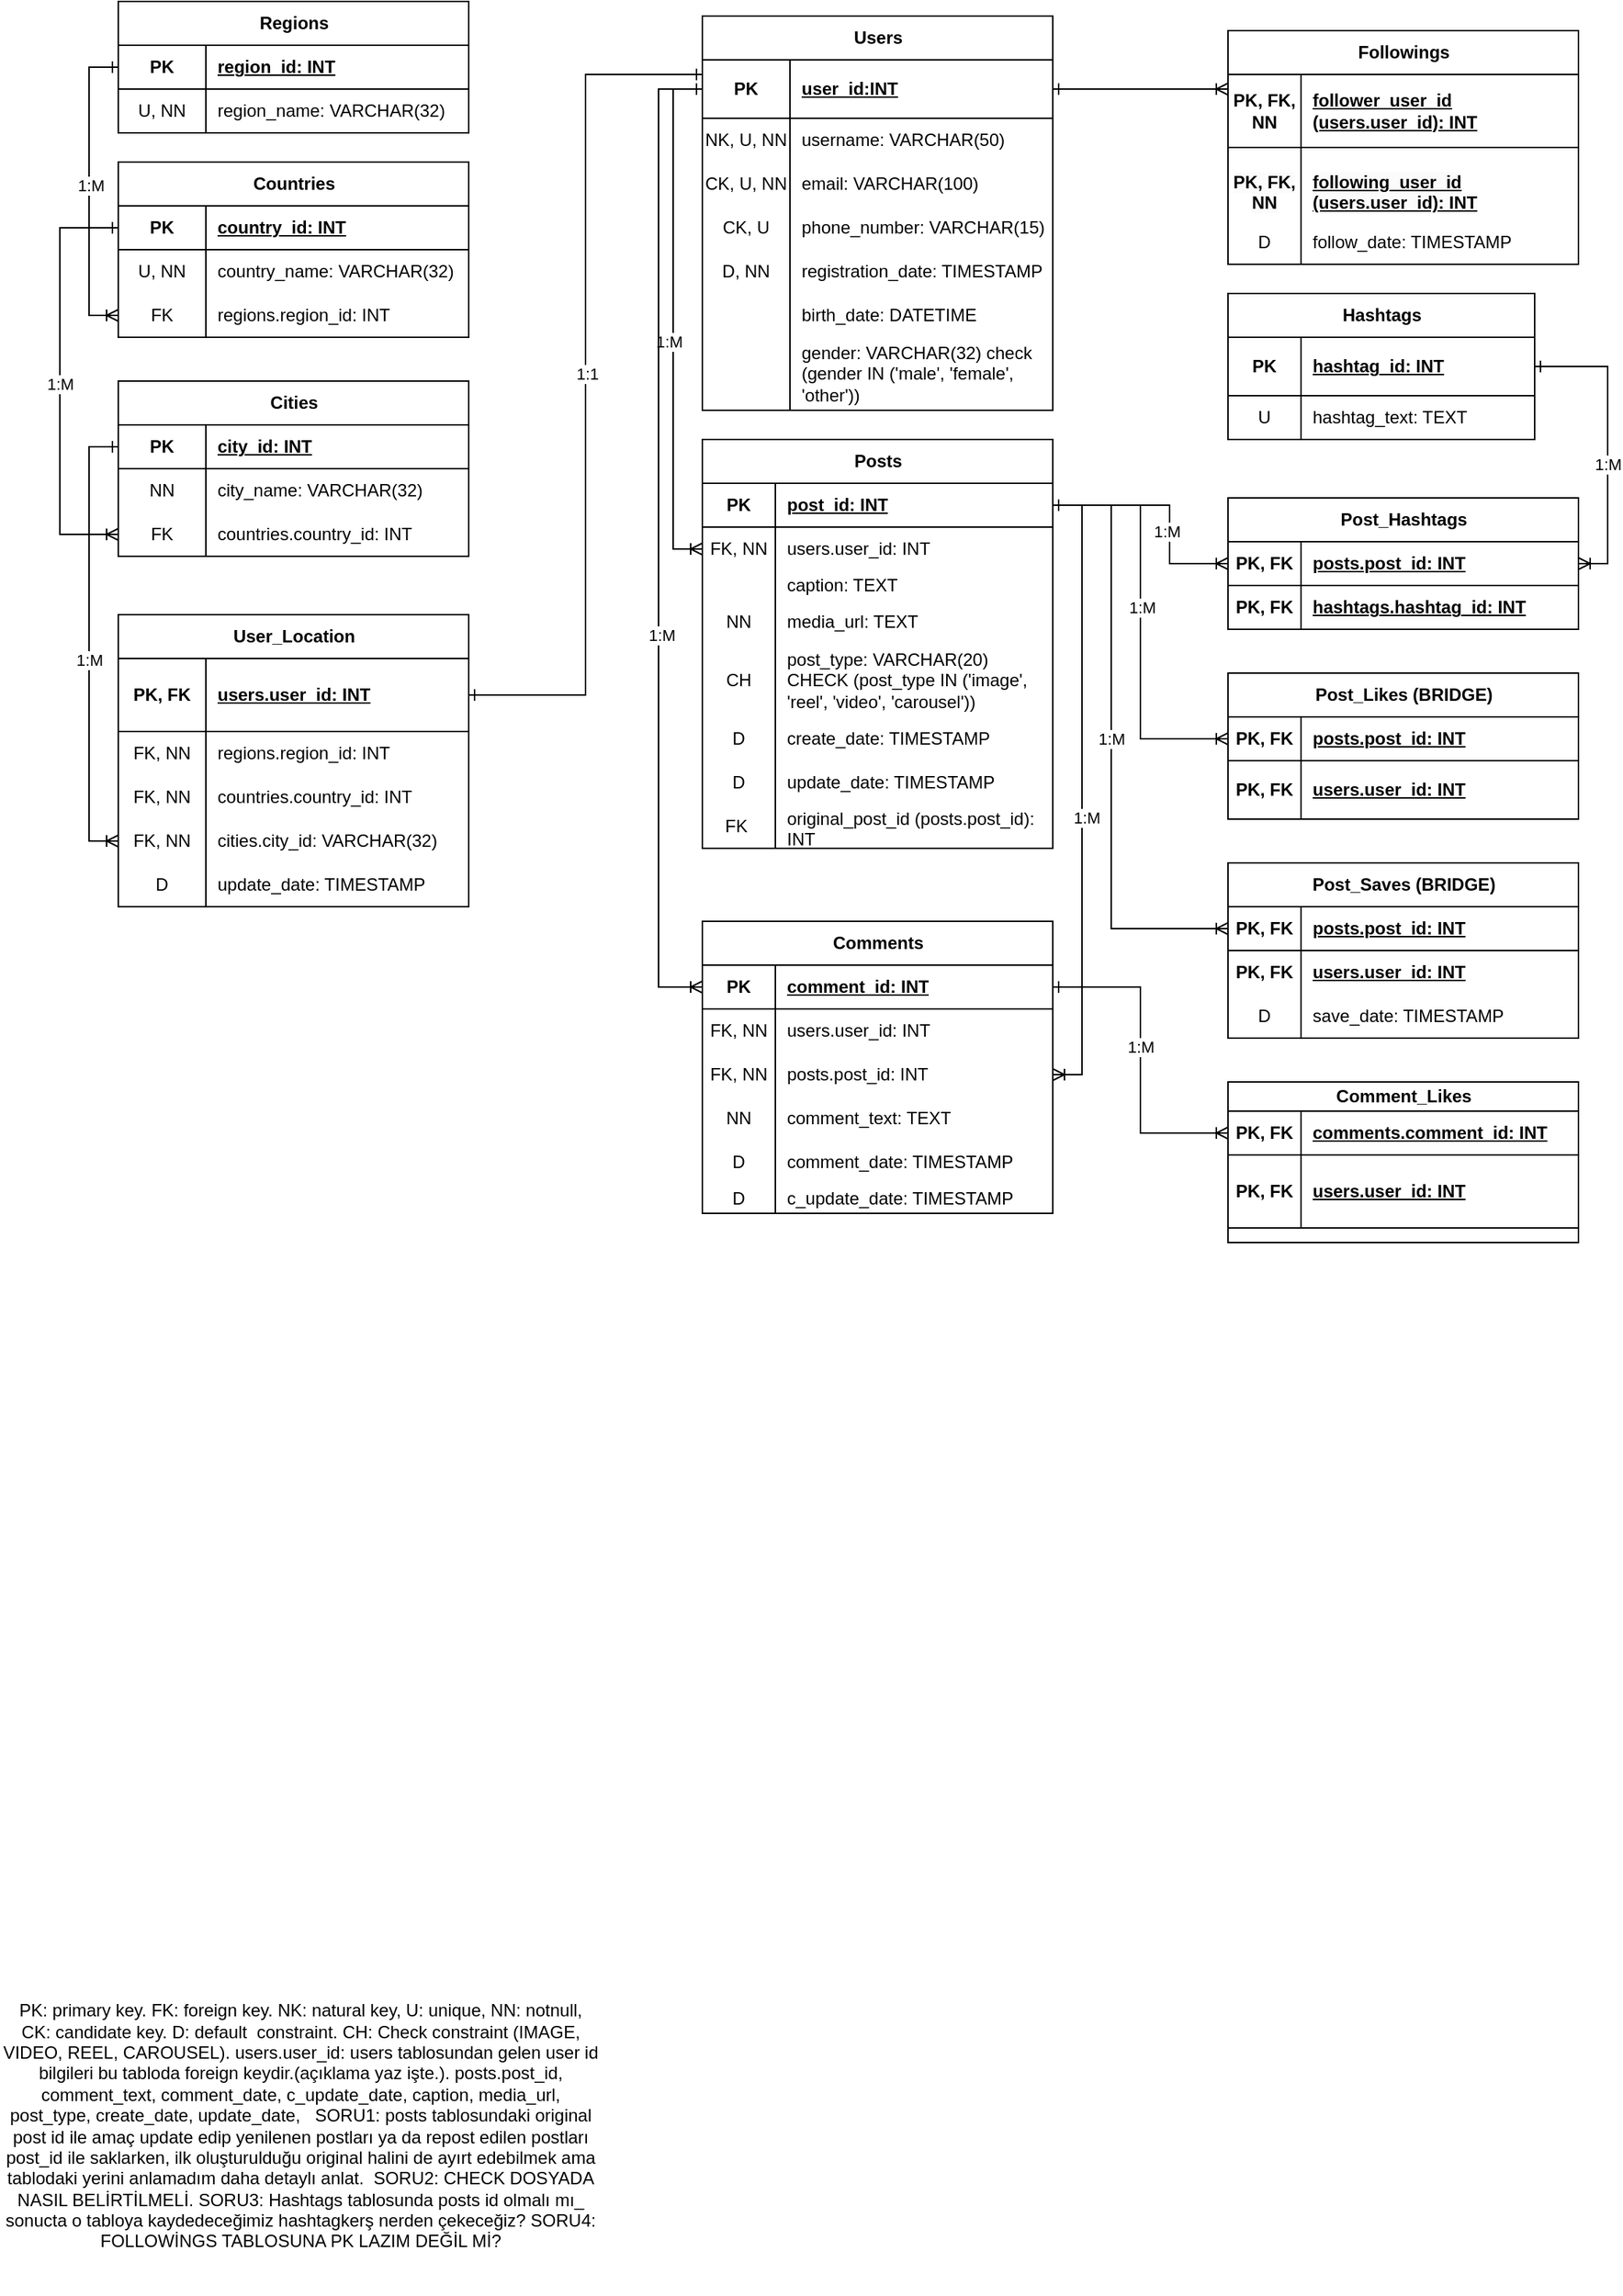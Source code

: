 <mxfile version="26.1.0">
  <diagram name="Sayfa -1" id="7cBnihKYH3Nzy86_oB8S">
    <mxGraphModel dx="1442" dy="858" grid="1" gridSize="10" guides="1" tooltips="1" connect="1" arrows="1" fold="1" page="1" pageScale="1" pageWidth="1169" pageHeight="827" math="0" shadow="0">
      <root>
        <mxCell id="0" />
        <mxCell id="1" parent="0" />
        <mxCell id="p7gmkgJ3W8zZOX0CmFIu-1" value="Users" style="shape=table;startSize=30;container=1;collapsible=1;childLayout=tableLayout;fixedRows=1;rowLines=0;fontStyle=1;align=center;resizeLast=1;html=1;" vertex="1" parent="1">
          <mxGeometry x="480" y="70" width="240" height="270" as="geometry" />
        </mxCell>
        <mxCell id="p7gmkgJ3W8zZOX0CmFIu-527" value="" style="shape=tableRow;horizontal=0;startSize=0;swimlaneHead=0;swimlaneBody=0;fillColor=none;collapsible=0;dropTarget=0;points=[[0,0.5],[1,0.5]];portConstraint=eastwest;top=0;left=0;right=0;bottom=1;" vertex="1" parent="p7gmkgJ3W8zZOX0CmFIu-1">
          <mxGeometry y="30" width="240" height="40" as="geometry" />
        </mxCell>
        <mxCell id="p7gmkgJ3W8zZOX0CmFIu-528" value="PK" style="shape=partialRectangle;connectable=0;fillColor=none;top=0;left=0;bottom=0;right=0;fontStyle=1;overflow=hidden;whiteSpace=wrap;html=1;" vertex="1" parent="p7gmkgJ3W8zZOX0CmFIu-527">
          <mxGeometry width="60" height="40" as="geometry">
            <mxRectangle width="60" height="40" as="alternateBounds" />
          </mxGeometry>
        </mxCell>
        <mxCell id="p7gmkgJ3W8zZOX0CmFIu-529" value="user_id:INT" style="shape=partialRectangle;connectable=0;fillColor=none;top=0;left=0;bottom=0;right=0;align=left;spacingLeft=6;fontStyle=5;overflow=hidden;whiteSpace=wrap;html=1;" vertex="1" parent="p7gmkgJ3W8zZOX0CmFIu-527">
          <mxGeometry x="60" width="180" height="40" as="geometry">
            <mxRectangle width="180" height="40" as="alternateBounds" />
          </mxGeometry>
        </mxCell>
        <mxCell id="p7gmkgJ3W8zZOX0CmFIu-5" value="" style="shape=tableRow;horizontal=0;startSize=0;swimlaneHead=0;swimlaneBody=0;fillColor=none;collapsible=0;dropTarget=0;points=[[0,0.5],[1,0.5]];portConstraint=eastwest;top=0;left=0;right=0;bottom=0;" vertex="1" parent="p7gmkgJ3W8zZOX0CmFIu-1">
          <mxGeometry y="70" width="240" height="30" as="geometry" />
        </mxCell>
        <mxCell id="p7gmkgJ3W8zZOX0CmFIu-6" value="NK, U, NN" style="shape=partialRectangle;connectable=0;fillColor=none;top=0;left=0;bottom=0;right=0;editable=1;overflow=hidden;whiteSpace=wrap;html=1;" vertex="1" parent="p7gmkgJ3W8zZOX0CmFIu-5">
          <mxGeometry width="60" height="30" as="geometry">
            <mxRectangle width="60" height="30" as="alternateBounds" />
          </mxGeometry>
        </mxCell>
        <mxCell id="p7gmkgJ3W8zZOX0CmFIu-7" value="username: VARCHAR(50)" style="shape=partialRectangle;connectable=0;fillColor=none;top=0;left=0;bottom=0;right=0;align=left;spacingLeft=6;overflow=hidden;whiteSpace=wrap;html=1;" vertex="1" parent="p7gmkgJ3W8zZOX0CmFIu-5">
          <mxGeometry x="60" width="180" height="30" as="geometry">
            <mxRectangle width="180" height="30" as="alternateBounds" />
          </mxGeometry>
        </mxCell>
        <mxCell id="p7gmkgJ3W8zZOX0CmFIu-8" value="" style="shape=tableRow;horizontal=0;startSize=0;swimlaneHead=0;swimlaneBody=0;fillColor=none;collapsible=0;dropTarget=0;points=[[0,0.5],[1,0.5]];portConstraint=eastwest;top=0;left=0;right=0;bottom=0;" vertex="1" parent="p7gmkgJ3W8zZOX0CmFIu-1">
          <mxGeometry y="100" width="240" height="30" as="geometry" />
        </mxCell>
        <mxCell id="p7gmkgJ3W8zZOX0CmFIu-9" value="CK, U, NN" style="shape=partialRectangle;connectable=0;fillColor=none;top=0;left=0;bottom=0;right=0;editable=1;overflow=hidden;whiteSpace=wrap;html=1;" vertex="1" parent="p7gmkgJ3W8zZOX0CmFIu-8">
          <mxGeometry width="60" height="30" as="geometry">
            <mxRectangle width="60" height="30" as="alternateBounds" />
          </mxGeometry>
        </mxCell>
        <mxCell id="p7gmkgJ3W8zZOX0CmFIu-10" value="email: VARCHAR(100)" style="shape=partialRectangle;connectable=0;fillColor=none;top=0;left=0;bottom=0;right=0;align=left;spacingLeft=6;overflow=hidden;whiteSpace=wrap;html=1;" vertex="1" parent="p7gmkgJ3W8zZOX0CmFIu-8">
          <mxGeometry x="60" width="180" height="30" as="geometry">
            <mxRectangle width="180" height="30" as="alternateBounds" />
          </mxGeometry>
        </mxCell>
        <mxCell id="p7gmkgJ3W8zZOX0CmFIu-11" value="" style="shape=tableRow;horizontal=0;startSize=0;swimlaneHead=0;swimlaneBody=0;fillColor=none;collapsible=0;dropTarget=0;points=[[0,0.5],[1,0.5]];portConstraint=eastwest;top=0;left=0;right=0;bottom=0;" vertex="1" parent="p7gmkgJ3W8zZOX0CmFIu-1">
          <mxGeometry y="130" width="240" height="30" as="geometry" />
        </mxCell>
        <mxCell id="p7gmkgJ3W8zZOX0CmFIu-12" value="CK, U" style="shape=partialRectangle;connectable=0;fillColor=none;top=0;left=0;bottom=0;right=0;editable=1;overflow=hidden;whiteSpace=wrap;html=1;" vertex="1" parent="p7gmkgJ3W8zZOX0CmFIu-11">
          <mxGeometry width="60" height="30" as="geometry">
            <mxRectangle width="60" height="30" as="alternateBounds" />
          </mxGeometry>
        </mxCell>
        <mxCell id="p7gmkgJ3W8zZOX0CmFIu-13" value="phone_number: VARCHAR(15)" style="shape=partialRectangle;connectable=0;fillColor=none;top=0;left=0;bottom=0;right=0;align=left;spacingLeft=6;overflow=hidden;whiteSpace=wrap;html=1;" vertex="1" parent="p7gmkgJ3W8zZOX0CmFIu-11">
          <mxGeometry x="60" width="180" height="30" as="geometry">
            <mxRectangle width="180" height="30" as="alternateBounds" />
          </mxGeometry>
        </mxCell>
        <mxCell id="p7gmkgJ3W8zZOX0CmFIu-35" value="" style="shape=tableRow;horizontal=0;startSize=0;swimlaneHead=0;swimlaneBody=0;fillColor=none;collapsible=0;dropTarget=0;points=[[0,0.5],[1,0.5]];portConstraint=eastwest;top=0;left=0;right=0;bottom=0;" vertex="1" parent="p7gmkgJ3W8zZOX0CmFIu-1">
          <mxGeometry y="160" width="240" height="30" as="geometry" />
        </mxCell>
        <mxCell id="p7gmkgJ3W8zZOX0CmFIu-36" value="D, NN" style="shape=partialRectangle;connectable=0;fillColor=none;top=0;left=0;bottom=0;right=0;editable=1;overflow=hidden;whiteSpace=wrap;html=1;" vertex="1" parent="p7gmkgJ3W8zZOX0CmFIu-35">
          <mxGeometry width="60" height="30" as="geometry">
            <mxRectangle width="60" height="30" as="alternateBounds" />
          </mxGeometry>
        </mxCell>
        <mxCell id="p7gmkgJ3W8zZOX0CmFIu-37" value="registration_date: TIMESTAMP" style="shape=partialRectangle;connectable=0;fillColor=none;top=0;left=0;bottom=0;right=0;align=left;spacingLeft=6;overflow=hidden;whiteSpace=wrap;html=1;" vertex="1" parent="p7gmkgJ3W8zZOX0CmFIu-35">
          <mxGeometry x="60" width="180" height="30" as="geometry">
            <mxRectangle width="180" height="30" as="alternateBounds" />
          </mxGeometry>
        </mxCell>
        <mxCell id="p7gmkgJ3W8zZOX0CmFIu-315" value="" style="shape=tableRow;horizontal=0;startSize=0;swimlaneHead=0;swimlaneBody=0;fillColor=none;collapsible=0;dropTarget=0;points=[[0,0.5],[1,0.5]];portConstraint=eastwest;top=0;left=0;right=0;bottom=0;" vertex="1" parent="p7gmkgJ3W8zZOX0CmFIu-1">
          <mxGeometry y="190" width="240" height="30" as="geometry" />
        </mxCell>
        <mxCell id="p7gmkgJ3W8zZOX0CmFIu-316" value="" style="shape=partialRectangle;connectable=0;fillColor=none;top=0;left=0;bottom=0;right=0;editable=1;overflow=hidden;whiteSpace=wrap;html=1;" vertex="1" parent="p7gmkgJ3W8zZOX0CmFIu-315">
          <mxGeometry width="60" height="30" as="geometry">
            <mxRectangle width="60" height="30" as="alternateBounds" />
          </mxGeometry>
        </mxCell>
        <mxCell id="p7gmkgJ3W8zZOX0CmFIu-317" value="birth_date: DATETIME" style="shape=partialRectangle;connectable=0;fillColor=none;top=0;left=0;bottom=0;right=0;align=left;spacingLeft=6;overflow=hidden;whiteSpace=wrap;html=1;" vertex="1" parent="p7gmkgJ3W8zZOX0CmFIu-315">
          <mxGeometry x="60" width="180" height="30" as="geometry">
            <mxRectangle width="180" height="30" as="alternateBounds" />
          </mxGeometry>
        </mxCell>
        <mxCell id="p7gmkgJ3W8zZOX0CmFIu-337" value="" style="shape=tableRow;horizontal=0;startSize=0;swimlaneHead=0;swimlaneBody=0;fillColor=none;collapsible=0;dropTarget=0;points=[[0,0.5],[1,0.5]];portConstraint=eastwest;top=0;left=0;right=0;bottom=0;" vertex="1" parent="p7gmkgJ3W8zZOX0CmFIu-1">
          <mxGeometry y="220" width="240" height="50" as="geometry" />
        </mxCell>
        <mxCell id="p7gmkgJ3W8zZOX0CmFIu-338" value="" style="shape=partialRectangle;connectable=0;fillColor=none;top=0;left=0;bottom=0;right=0;editable=1;overflow=hidden;whiteSpace=wrap;html=1;" vertex="1" parent="p7gmkgJ3W8zZOX0CmFIu-337">
          <mxGeometry width="60" height="50" as="geometry">
            <mxRectangle width="60" height="50" as="alternateBounds" />
          </mxGeometry>
        </mxCell>
        <mxCell id="p7gmkgJ3W8zZOX0CmFIu-339" value="gender: VARCHAR(32) check (gender IN (&#39;male&#39;, &#39;female&#39;, &#39;other&#39;))" style="shape=partialRectangle;connectable=0;fillColor=none;top=0;left=0;bottom=0;right=0;align=left;spacingLeft=6;overflow=hidden;whiteSpace=wrap;html=1;" vertex="1" parent="p7gmkgJ3W8zZOX0CmFIu-337">
          <mxGeometry x="60" width="180" height="50" as="geometry">
            <mxRectangle width="180" height="50" as="alternateBounds" />
          </mxGeometry>
        </mxCell>
        <mxCell id="p7gmkgJ3W8zZOX0CmFIu-518" style="edgeStyle=orthogonalEdgeStyle;rounded=0;orthogonalLoop=1;jettySize=auto;html=1;exitX=1;exitY=0.5;exitDx=0;exitDy=0;" edge="1" parent="p7gmkgJ3W8zZOX0CmFIu-1">
          <mxGeometry relative="1" as="geometry">
            <mxPoint x="160.0" y="100.5" as="sourcePoint" />
            <mxPoint x="160.0" y="100.5" as="targetPoint" />
          </mxGeometry>
        </mxCell>
        <mxCell id="p7gmkgJ3W8zZOX0CmFIu-38" value="PK: primary key. FK: foreign key. NK: natural key, U: unique, NN: notnull, CK: candidate key. D: default&amp;nbsp; constraint. CH: Check constraint (IMAGE, VIDEO, REEL, CAROUSEL).&amp;nbsp;&lt;span style=&quot;text-align: left;&quot;&gt;users.user_id: users tablosundan gelen user id bilgileri bu tabloda foreign keydir.(açıklama yaz işte.).&amp;nbsp;&lt;/span&gt;&lt;span style=&quot;text-align: left;&quot;&gt;posts.post_id, comment_text, comment_date, c_update_date, caption, media_url, post_type, create_date, update_date,&amp;nbsp;&amp;nbsp;&lt;/span&gt;&amp;nbsp;SORU1: posts tablosundaki original post id ile amaç update edip yenilenen postları ya da repost edilen postları post_id ile saklarken, ilk oluşturulduğu original halini de ayırt edebilmek ama tablodaki yerini anlamadım daha detaylı anlat.&amp;nbsp; SORU2: CHECK DOSYADA NASIL BELİRTİLMELİ. SORU3: Hashtags tablosunda posts id olmalı mı_ sonucta o tabloya kaydedeceğimiz hashtagkerş nerden çekeceğiz? SORU4: FOLLOWİNGS TABLOSUNA PK LAZIM DEĞİL Mİ?" style="shape=partialRectangle;connectable=0;fillColor=none;top=0;left=0;bottom=0;right=0;editable=1;overflow=hidden;whiteSpace=wrap;html=1;" vertex="1" parent="1">
          <mxGeometry y="1400" width="410" height="230" as="geometry">
            <mxRectangle width="60" height="30" as="alternateBounds" />
          </mxGeometry>
        </mxCell>
        <mxCell id="p7gmkgJ3W8zZOX0CmFIu-39" value="User_Location" style="shape=table;startSize=30;container=1;collapsible=1;childLayout=tableLayout;fixedRows=1;rowLines=0;fontStyle=1;align=center;resizeLast=1;html=1;" vertex="1" parent="1">
          <mxGeometry x="80" y="480" width="240" height="200" as="geometry" />
        </mxCell>
        <mxCell id="p7gmkgJ3W8zZOX0CmFIu-40" value="" style="shape=tableRow;horizontal=0;startSize=0;swimlaneHead=0;swimlaneBody=0;fillColor=none;collapsible=0;dropTarget=0;points=[[0,0.5],[1,0.5]];portConstraint=eastwest;top=0;left=0;right=0;bottom=1;" vertex="1" parent="p7gmkgJ3W8zZOX0CmFIu-39">
          <mxGeometry y="30" width="240" height="50" as="geometry" />
        </mxCell>
        <mxCell id="p7gmkgJ3W8zZOX0CmFIu-41" value="PK, FK" style="shape=partialRectangle;connectable=0;fillColor=none;top=0;left=0;bottom=0;right=0;fontStyle=1;overflow=hidden;whiteSpace=wrap;html=1;" vertex="1" parent="p7gmkgJ3W8zZOX0CmFIu-40">
          <mxGeometry width="60" height="50" as="geometry">
            <mxRectangle width="60" height="50" as="alternateBounds" />
          </mxGeometry>
        </mxCell>
        <mxCell id="p7gmkgJ3W8zZOX0CmFIu-42" value="users.user_id: INT" style="shape=partialRectangle;connectable=0;fillColor=none;top=0;left=0;bottom=0;right=0;align=left;spacingLeft=6;fontStyle=5;overflow=hidden;whiteSpace=wrap;html=1;" vertex="1" parent="p7gmkgJ3W8zZOX0CmFIu-40">
          <mxGeometry x="60" width="180" height="50" as="geometry">
            <mxRectangle width="180" height="50" as="alternateBounds" />
          </mxGeometry>
        </mxCell>
        <mxCell id="p7gmkgJ3W8zZOX0CmFIu-43" value="" style="shape=tableRow;horizontal=0;startSize=0;swimlaneHead=0;swimlaneBody=0;fillColor=none;collapsible=0;dropTarget=0;points=[[0,0.5],[1,0.5]];portConstraint=eastwest;top=0;left=0;right=0;bottom=0;" vertex="1" parent="p7gmkgJ3W8zZOX0CmFIu-39">
          <mxGeometry y="80" width="240" height="30" as="geometry" />
        </mxCell>
        <mxCell id="p7gmkgJ3W8zZOX0CmFIu-44" value="FK, NN" style="shape=partialRectangle;connectable=0;fillColor=none;top=0;left=0;bottom=0;right=0;editable=1;overflow=hidden;whiteSpace=wrap;html=1;" vertex="1" parent="p7gmkgJ3W8zZOX0CmFIu-43">
          <mxGeometry width="60" height="30" as="geometry">
            <mxRectangle width="60" height="30" as="alternateBounds" />
          </mxGeometry>
        </mxCell>
        <mxCell id="p7gmkgJ3W8zZOX0CmFIu-45" value="regions.region_id: INT" style="shape=partialRectangle;connectable=0;fillColor=none;top=0;left=0;bottom=0;right=0;align=left;spacingLeft=6;overflow=hidden;whiteSpace=wrap;html=1;" vertex="1" parent="p7gmkgJ3W8zZOX0CmFIu-43">
          <mxGeometry x="60" width="180" height="30" as="geometry">
            <mxRectangle width="180" height="30" as="alternateBounds" />
          </mxGeometry>
        </mxCell>
        <mxCell id="p7gmkgJ3W8zZOX0CmFIu-46" value="" style="shape=tableRow;horizontal=0;startSize=0;swimlaneHead=0;swimlaneBody=0;fillColor=none;collapsible=0;dropTarget=0;points=[[0,0.5],[1,0.5]];portConstraint=eastwest;top=0;left=0;right=0;bottom=0;" vertex="1" parent="p7gmkgJ3W8zZOX0CmFIu-39">
          <mxGeometry y="110" width="240" height="30" as="geometry" />
        </mxCell>
        <mxCell id="p7gmkgJ3W8zZOX0CmFIu-47" value="FK, NN" style="shape=partialRectangle;connectable=0;fillColor=none;top=0;left=0;bottom=0;right=0;editable=1;overflow=hidden;whiteSpace=wrap;html=1;" vertex="1" parent="p7gmkgJ3W8zZOX0CmFIu-46">
          <mxGeometry width="60" height="30" as="geometry">
            <mxRectangle width="60" height="30" as="alternateBounds" />
          </mxGeometry>
        </mxCell>
        <mxCell id="p7gmkgJ3W8zZOX0CmFIu-48" value="countries.country_id: INT" style="shape=partialRectangle;connectable=0;fillColor=none;top=0;left=0;bottom=0;right=0;align=left;spacingLeft=6;overflow=hidden;whiteSpace=wrap;html=1;" vertex="1" parent="p7gmkgJ3W8zZOX0CmFIu-46">
          <mxGeometry x="60" width="180" height="30" as="geometry">
            <mxRectangle width="180" height="30" as="alternateBounds" />
          </mxGeometry>
        </mxCell>
        <mxCell id="p7gmkgJ3W8zZOX0CmFIu-49" value="" style="shape=tableRow;horizontal=0;startSize=0;swimlaneHead=0;swimlaneBody=0;fillColor=none;collapsible=0;dropTarget=0;points=[[0,0.5],[1,0.5]];portConstraint=eastwest;top=0;left=0;right=0;bottom=0;" vertex="1" parent="p7gmkgJ3W8zZOX0CmFIu-39">
          <mxGeometry y="140" width="240" height="30" as="geometry" />
        </mxCell>
        <mxCell id="p7gmkgJ3W8zZOX0CmFIu-50" value="FK, NN" style="shape=partialRectangle;connectable=0;fillColor=none;top=0;left=0;bottom=0;right=0;editable=1;overflow=hidden;whiteSpace=wrap;html=1;" vertex="1" parent="p7gmkgJ3W8zZOX0CmFIu-49">
          <mxGeometry width="60" height="30" as="geometry">
            <mxRectangle width="60" height="30" as="alternateBounds" />
          </mxGeometry>
        </mxCell>
        <mxCell id="p7gmkgJ3W8zZOX0CmFIu-51" value="cities.city_id: VARCHAR(32)" style="shape=partialRectangle;connectable=0;fillColor=none;top=0;left=0;bottom=0;right=0;align=left;spacingLeft=6;overflow=hidden;whiteSpace=wrap;html=1;" vertex="1" parent="p7gmkgJ3W8zZOX0CmFIu-49">
          <mxGeometry x="60" width="180" height="30" as="geometry">
            <mxRectangle width="180" height="30" as="alternateBounds" />
          </mxGeometry>
        </mxCell>
        <mxCell id="p7gmkgJ3W8zZOX0CmFIu-52" value="" style="shape=tableRow;horizontal=0;startSize=0;swimlaneHead=0;swimlaneBody=0;fillColor=none;collapsible=0;dropTarget=0;points=[[0,0.5],[1,0.5]];portConstraint=eastwest;top=0;left=0;right=0;bottom=0;" vertex="1" parent="p7gmkgJ3W8zZOX0CmFIu-39">
          <mxGeometry y="170" width="240" height="30" as="geometry" />
        </mxCell>
        <mxCell id="p7gmkgJ3W8zZOX0CmFIu-53" value="D" style="shape=partialRectangle;connectable=0;fillColor=none;top=0;left=0;bottom=0;right=0;editable=1;overflow=hidden;whiteSpace=wrap;html=1;" vertex="1" parent="p7gmkgJ3W8zZOX0CmFIu-52">
          <mxGeometry width="60" height="30" as="geometry">
            <mxRectangle width="60" height="30" as="alternateBounds" />
          </mxGeometry>
        </mxCell>
        <mxCell id="p7gmkgJ3W8zZOX0CmFIu-54" value="update_date: TIMESTAMP" style="shape=partialRectangle;connectable=0;fillColor=none;top=0;left=0;bottom=0;right=0;align=left;spacingLeft=6;overflow=hidden;whiteSpace=wrap;html=1;" vertex="1" parent="p7gmkgJ3W8zZOX0CmFIu-52">
          <mxGeometry x="60" width="180" height="30" as="geometry">
            <mxRectangle width="180" height="30" as="alternateBounds" />
          </mxGeometry>
        </mxCell>
        <mxCell id="p7gmkgJ3W8zZOX0CmFIu-55" value="Regions" style="shape=table;startSize=30;container=1;collapsible=1;childLayout=tableLayout;fixedRows=1;rowLines=0;fontStyle=1;align=center;resizeLast=1;html=1;" vertex="1" parent="1">
          <mxGeometry x="80" y="60" width="240" height="90" as="geometry" />
        </mxCell>
        <mxCell id="p7gmkgJ3W8zZOX0CmFIu-56" value="" style="shape=tableRow;horizontal=0;startSize=0;swimlaneHead=0;swimlaneBody=0;fillColor=none;collapsible=0;dropTarget=0;points=[[0,0.5],[1,0.5]];portConstraint=eastwest;top=0;left=0;right=0;bottom=1;" vertex="1" parent="p7gmkgJ3W8zZOX0CmFIu-55">
          <mxGeometry y="30" width="240" height="30" as="geometry" />
        </mxCell>
        <mxCell id="p7gmkgJ3W8zZOX0CmFIu-57" value="PK" style="shape=partialRectangle;connectable=0;fillColor=none;top=0;left=0;bottom=0;right=0;fontStyle=1;overflow=hidden;whiteSpace=wrap;html=1;" vertex="1" parent="p7gmkgJ3W8zZOX0CmFIu-56">
          <mxGeometry width="60" height="30" as="geometry">
            <mxRectangle width="60" height="30" as="alternateBounds" />
          </mxGeometry>
        </mxCell>
        <mxCell id="p7gmkgJ3W8zZOX0CmFIu-58" value="region_id: INT" style="shape=partialRectangle;connectable=0;fillColor=none;top=0;left=0;bottom=0;right=0;align=left;spacingLeft=6;fontStyle=5;overflow=hidden;whiteSpace=wrap;html=1;" vertex="1" parent="p7gmkgJ3W8zZOX0CmFIu-56">
          <mxGeometry x="60" width="180" height="30" as="geometry">
            <mxRectangle width="180" height="30" as="alternateBounds" />
          </mxGeometry>
        </mxCell>
        <mxCell id="p7gmkgJ3W8zZOX0CmFIu-59" value="" style="shape=tableRow;horizontal=0;startSize=0;swimlaneHead=0;swimlaneBody=0;fillColor=none;collapsible=0;dropTarget=0;points=[[0,0.5],[1,0.5]];portConstraint=eastwest;top=0;left=0;right=0;bottom=0;" vertex="1" parent="p7gmkgJ3W8zZOX0CmFIu-55">
          <mxGeometry y="60" width="240" height="30" as="geometry" />
        </mxCell>
        <mxCell id="p7gmkgJ3W8zZOX0CmFIu-60" value="U, NN" style="shape=partialRectangle;connectable=0;fillColor=none;top=0;left=0;bottom=0;right=0;editable=1;overflow=hidden;whiteSpace=wrap;html=1;" vertex="1" parent="p7gmkgJ3W8zZOX0CmFIu-59">
          <mxGeometry width="60" height="30" as="geometry">
            <mxRectangle width="60" height="30" as="alternateBounds" />
          </mxGeometry>
        </mxCell>
        <mxCell id="p7gmkgJ3W8zZOX0CmFIu-61" value="region_name: VARCHAR(32)" style="shape=partialRectangle;connectable=0;fillColor=none;top=0;left=0;bottom=0;right=0;align=left;spacingLeft=6;overflow=hidden;whiteSpace=wrap;html=1;" vertex="1" parent="p7gmkgJ3W8zZOX0CmFIu-59">
          <mxGeometry x="60" width="180" height="30" as="geometry">
            <mxRectangle width="180" height="30" as="alternateBounds" />
          </mxGeometry>
        </mxCell>
        <mxCell id="p7gmkgJ3W8zZOX0CmFIu-71" value="Countries" style="shape=table;startSize=30;container=1;collapsible=1;childLayout=tableLayout;fixedRows=1;rowLines=0;fontStyle=1;align=center;resizeLast=1;html=1;" vertex="1" parent="1">
          <mxGeometry x="80" y="170" width="240" height="120" as="geometry" />
        </mxCell>
        <mxCell id="p7gmkgJ3W8zZOX0CmFIu-72" value="" style="shape=tableRow;horizontal=0;startSize=0;swimlaneHead=0;swimlaneBody=0;fillColor=none;collapsible=0;dropTarget=0;points=[[0,0.5],[1,0.5]];portConstraint=eastwest;top=0;left=0;right=0;bottom=1;" vertex="1" parent="p7gmkgJ3W8zZOX0CmFIu-71">
          <mxGeometry y="30" width="240" height="30" as="geometry" />
        </mxCell>
        <mxCell id="p7gmkgJ3W8zZOX0CmFIu-73" value="PK" style="shape=partialRectangle;connectable=0;fillColor=none;top=0;left=0;bottom=0;right=0;fontStyle=1;overflow=hidden;whiteSpace=wrap;html=1;" vertex="1" parent="p7gmkgJ3W8zZOX0CmFIu-72">
          <mxGeometry width="60" height="30" as="geometry">
            <mxRectangle width="60" height="30" as="alternateBounds" />
          </mxGeometry>
        </mxCell>
        <mxCell id="p7gmkgJ3W8zZOX0CmFIu-74" value="country_id: INT" style="shape=partialRectangle;connectable=0;fillColor=none;top=0;left=0;bottom=0;right=0;align=left;spacingLeft=6;fontStyle=5;overflow=hidden;whiteSpace=wrap;html=1;" vertex="1" parent="p7gmkgJ3W8zZOX0CmFIu-72">
          <mxGeometry x="60" width="180" height="30" as="geometry">
            <mxRectangle width="180" height="30" as="alternateBounds" />
          </mxGeometry>
        </mxCell>
        <mxCell id="p7gmkgJ3W8zZOX0CmFIu-75" value="" style="shape=tableRow;horizontal=0;startSize=0;swimlaneHead=0;swimlaneBody=0;fillColor=none;collapsible=0;dropTarget=0;points=[[0,0.5],[1,0.5]];portConstraint=eastwest;top=0;left=0;right=0;bottom=0;" vertex="1" parent="p7gmkgJ3W8zZOX0CmFIu-71">
          <mxGeometry y="60" width="240" height="30" as="geometry" />
        </mxCell>
        <mxCell id="p7gmkgJ3W8zZOX0CmFIu-76" value="U, NN" style="shape=partialRectangle;connectable=0;fillColor=none;top=0;left=0;bottom=0;right=0;editable=1;overflow=hidden;whiteSpace=wrap;html=1;" vertex="1" parent="p7gmkgJ3W8zZOX0CmFIu-75">
          <mxGeometry width="60" height="30" as="geometry">
            <mxRectangle width="60" height="30" as="alternateBounds" />
          </mxGeometry>
        </mxCell>
        <mxCell id="p7gmkgJ3W8zZOX0CmFIu-77" value="country_name: VARCHAR(32)" style="shape=partialRectangle;connectable=0;fillColor=none;top=0;left=0;bottom=0;right=0;align=left;spacingLeft=6;overflow=hidden;whiteSpace=wrap;html=1;" vertex="1" parent="p7gmkgJ3W8zZOX0CmFIu-75">
          <mxGeometry x="60" width="180" height="30" as="geometry">
            <mxRectangle width="180" height="30" as="alternateBounds" />
          </mxGeometry>
        </mxCell>
        <mxCell id="p7gmkgJ3W8zZOX0CmFIu-662" value="" style="shape=tableRow;horizontal=0;startSize=0;swimlaneHead=0;swimlaneBody=0;fillColor=none;collapsible=0;dropTarget=0;points=[[0,0.5],[1,0.5]];portConstraint=eastwest;top=0;left=0;right=0;bottom=0;" vertex="1" parent="p7gmkgJ3W8zZOX0CmFIu-71">
          <mxGeometry y="90" width="240" height="30" as="geometry" />
        </mxCell>
        <mxCell id="p7gmkgJ3W8zZOX0CmFIu-663" value="FK" style="shape=partialRectangle;connectable=0;fillColor=none;top=0;left=0;bottom=0;right=0;editable=1;overflow=hidden;whiteSpace=wrap;html=1;" vertex="1" parent="p7gmkgJ3W8zZOX0CmFIu-662">
          <mxGeometry width="60" height="30" as="geometry">
            <mxRectangle width="60" height="30" as="alternateBounds" />
          </mxGeometry>
        </mxCell>
        <mxCell id="p7gmkgJ3W8zZOX0CmFIu-664" value="regions.region_id: INT" style="shape=partialRectangle;connectable=0;fillColor=none;top=0;left=0;bottom=0;right=0;align=left;spacingLeft=6;overflow=hidden;whiteSpace=wrap;html=1;" vertex="1" parent="p7gmkgJ3W8zZOX0CmFIu-662">
          <mxGeometry x="60" width="180" height="30" as="geometry">
            <mxRectangle width="180" height="30" as="alternateBounds" />
          </mxGeometry>
        </mxCell>
        <mxCell id="p7gmkgJ3W8zZOX0CmFIu-78" value="Cities" style="shape=table;startSize=30;container=1;collapsible=1;childLayout=tableLayout;fixedRows=1;rowLines=0;fontStyle=1;align=center;resizeLast=1;html=1;" vertex="1" parent="1">
          <mxGeometry x="80" y="320" width="240" height="120" as="geometry" />
        </mxCell>
        <mxCell id="p7gmkgJ3W8zZOX0CmFIu-79" value="" style="shape=tableRow;horizontal=0;startSize=0;swimlaneHead=0;swimlaneBody=0;fillColor=none;collapsible=0;dropTarget=0;points=[[0,0.5],[1,0.5]];portConstraint=eastwest;top=0;left=0;right=0;bottom=1;" vertex="1" parent="p7gmkgJ3W8zZOX0CmFIu-78">
          <mxGeometry y="30" width="240" height="30" as="geometry" />
        </mxCell>
        <mxCell id="p7gmkgJ3W8zZOX0CmFIu-80" value="PK" style="shape=partialRectangle;connectable=0;fillColor=none;top=0;left=0;bottom=0;right=0;fontStyle=1;overflow=hidden;whiteSpace=wrap;html=1;" vertex="1" parent="p7gmkgJ3W8zZOX0CmFIu-79">
          <mxGeometry width="60" height="30" as="geometry">
            <mxRectangle width="60" height="30" as="alternateBounds" />
          </mxGeometry>
        </mxCell>
        <mxCell id="p7gmkgJ3W8zZOX0CmFIu-81" value="city_id: INT" style="shape=partialRectangle;connectable=0;fillColor=none;top=0;left=0;bottom=0;right=0;align=left;spacingLeft=6;fontStyle=5;overflow=hidden;whiteSpace=wrap;html=1;" vertex="1" parent="p7gmkgJ3W8zZOX0CmFIu-79">
          <mxGeometry x="60" width="180" height="30" as="geometry">
            <mxRectangle width="180" height="30" as="alternateBounds" />
          </mxGeometry>
        </mxCell>
        <mxCell id="p7gmkgJ3W8zZOX0CmFIu-82" value="" style="shape=tableRow;horizontal=0;startSize=0;swimlaneHead=0;swimlaneBody=0;fillColor=none;collapsible=0;dropTarget=0;points=[[0,0.5],[1,0.5]];portConstraint=eastwest;top=0;left=0;right=0;bottom=0;" vertex="1" parent="p7gmkgJ3W8zZOX0CmFIu-78">
          <mxGeometry y="60" width="240" height="30" as="geometry" />
        </mxCell>
        <mxCell id="p7gmkgJ3W8zZOX0CmFIu-83" value="NN" style="shape=partialRectangle;connectable=0;fillColor=none;top=0;left=0;bottom=0;right=0;editable=1;overflow=hidden;whiteSpace=wrap;html=1;" vertex="1" parent="p7gmkgJ3W8zZOX0CmFIu-82">
          <mxGeometry width="60" height="30" as="geometry">
            <mxRectangle width="60" height="30" as="alternateBounds" />
          </mxGeometry>
        </mxCell>
        <mxCell id="p7gmkgJ3W8zZOX0CmFIu-84" value="city_name: VARCHAR(32)" style="shape=partialRectangle;connectable=0;fillColor=none;top=0;left=0;bottom=0;right=0;align=left;spacingLeft=6;overflow=hidden;whiteSpace=wrap;html=1;" vertex="1" parent="p7gmkgJ3W8zZOX0CmFIu-82">
          <mxGeometry x="60" width="180" height="30" as="geometry">
            <mxRectangle width="180" height="30" as="alternateBounds" />
          </mxGeometry>
        </mxCell>
        <mxCell id="p7gmkgJ3W8zZOX0CmFIu-665" value="" style="shape=tableRow;horizontal=0;startSize=0;swimlaneHead=0;swimlaneBody=0;fillColor=none;collapsible=0;dropTarget=0;points=[[0,0.5],[1,0.5]];portConstraint=eastwest;top=0;left=0;right=0;bottom=0;" vertex="1" parent="p7gmkgJ3W8zZOX0CmFIu-78">
          <mxGeometry y="90" width="240" height="30" as="geometry" />
        </mxCell>
        <mxCell id="p7gmkgJ3W8zZOX0CmFIu-666" value="FK" style="shape=partialRectangle;connectable=0;fillColor=none;top=0;left=0;bottom=0;right=0;editable=1;overflow=hidden;whiteSpace=wrap;html=1;" vertex="1" parent="p7gmkgJ3W8zZOX0CmFIu-665">
          <mxGeometry width="60" height="30" as="geometry">
            <mxRectangle width="60" height="30" as="alternateBounds" />
          </mxGeometry>
        </mxCell>
        <mxCell id="p7gmkgJ3W8zZOX0CmFIu-667" value="countries.country_id: INT" style="shape=partialRectangle;connectable=0;fillColor=none;top=0;left=0;bottom=0;right=0;align=left;spacingLeft=6;overflow=hidden;whiteSpace=wrap;html=1;" vertex="1" parent="p7gmkgJ3W8zZOX0CmFIu-665">
          <mxGeometry x="60" width="180" height="30" as="geometry">
            <mxRectangle width="180" height="30" as="alternateBounds" />
          </mxGeometry>
        </mxCell>
        <mxCell id="p7gmkgJ3W8zZOX0CmFIu-88" value="Posts" style="shape=table;startSize=30;container=1;collapsible=1;childLayout=tableLayout;fixedRows=1;rowLines=0;fontStyle=1;align=center;resizeLast=1;html=1;" vertex="1" parent="1">
          <mxGeometry x="480" y="360" width="240" height="280.0" as="geometry" />
        </mxCell>
        <mxCell id="p7gmkgJ3W8zZOX0CmFIu-89" value="" style="shape=tableRow;horizontal=0;startSize=0;swimlaneHead=0;swimlaneBody=0;fillColor=none;collapsible=0;dropTarget=0;points=[[0,0.5],[1,0.5]];portConstraint=eastwest;top=0;left=0;right=0;bottom=1;" vertex="1" parent="p7gmkgJ3W8zZOX0CmFIu-88">
          <mxGeometry y="30" width="240" height="30" as="geometry" />
        </mxCell>
        <mxCell id="p7gmkgJ3W8zZOX0CmFIu-90" value="PK" style="shape=partialRectangle;connectable=0;fillColor=none;top=0;left=0;bottom=0;right=0;fontStyle=1;overflow=hidden;whiteSpace=wrap;html=1;" vertex="1" parent="p7gmkgJ3W8zZOX0CmFIu-89">
          <mxGeometry width="50" height="30" as="geometry">
            <mxRectangle width="50" height="30" as="alternateBounds" />
          </mxGeometry>
        </mxCell>
        <mxCell id="p7gmkgJ3W8zZOX0CmFIu-91" value="post_id: INT" style="shape=partialRectangle;connectable=0;fillColor=none;top=0;left=0;bottom=0;right=0;align=left;spacingLeft=6;fontStyle=5;overflow=hidden;whiteSpace=wrap;html=1;" vertex="1" parent="p7gmkgJ3W8zZOX0CmFIu-89">
          <mxGeometry x="50" width="190" height="30" as="geometry">
            <mxRectangle width="190" height="30" as="alternateBounds" />
          </mxGeometry>
        </mxCell>
        <mxCell id="p7gmkgJ3W8zZOX0CmFIu-92" value="" style="shape=tableRow;horizontal=0;startSize=0;swimlaneHead=0;swimlaneBody=0;fillColor=none;collapsible=0;dropTarget=0;points=[[0,0.5],[1,0.5]];portConstraint=eastwest;top=0;left=0;right=0;bottom=0;" vertex="1" parent="p7gmkgJ3W8zZOX0CmFIu-88">
          <mxGeometry y="60" width="240" height="30" as="geometry" />
        </mxCell>
        <mxCell id="p7gmkgJ3W8zZOX0CmFIu-93" value="FK, NN" style="shape=partialRectangle;connectable=0;fillColor=none;top=0;left=0;bottom=0;right=0;editable=1;overflow=hidden;whiteSpace=wrap;html=1;" vertex="1" parent="p7gmkgJ3W8zZOX0CmFIu-92">
          <mxGeometry width="50" height="30" as="geometry">
            <mxRectangle width="50" height="30" as="alternateBounds" />
          </mxGeometry>
        </mxCell>
        <mxCell id="p7gmkgJ3W8zZOX0CmFIu-94" value="users.user_id: INT" style="shape=partialRectangle;connectable=0;fillColor=none;top=0;left=0;bottom=0;right=0;align=left;spacingLeft=6;overflow=hidden;whiteSpace=wrap;html=1;" vertex="1" parent="p7gmkgJ3W8zZOX0CmFIu-92">
          <mxGeometry x="50" width="190" height="30" as="geometry">
            <mxRectangle width="190" height="30" as="alternateBounds" />
          </mxGeometry>
        </mxCell>
        <mxCell id="p7gmkgJ3W8zZOX0CmFIu-95" value="" style="shape=tableRow;horizontal=0;startSize=0;swimlaneHead=0;swimlaneBody=0;fillColor=none;collapsible=0;dropTarget=0;points=[[0,0.5],[1,0.5]];portConstraint=eastwest;top=0;left=0;right=0;bottom=0;" vertex="1" parent="p7gmkgJ3W8zZOX0CmFIu-88">
          <mxGeometry y="90" width="240" height="20" as="geometry" />
        </mxCell>
        <mxCell id="p7gmkgJ3W8zZOX0CmFIu-96" value="" style="shape=partialRectangle;connectable=0;fillColor=none;top=0;left=0;bottom=0;right=0;editable=1;overflow=hidden;whiteSpace=wrap;html=1;" vertex="1" parent="p7gmkgJ3W8zZOX0CmFIu-95">
          <mxGeometry width="50" height="20" as="geometry">
            <mxRectangle width="50" height="20" as="alternateBounds" />
          </mxGeometry>
        </mxCell>
        <mxCell id="p7gmkgJ3W8zZOX0CmFIu-97" value="caption: TEXT" style="shape=partialRectangle;connectable=0;fillColor=none;top=0;left=0;bottom=0;right=0;align=left;spacingLeft=6;overflow=hidden;whiteSpace=wrap;html=1;" vertex="1" parent="p7gmkgJ3W8zZOX0CmFIu-95">
          <mxGeometry x="50" width="190" height="20" as="geometry">
            <mxRectangle width="190" height="20" as="alternateBounds" />
          </mxGeometry>
        </mxCell>
        <mxCell id="p7gmkgJ3W8zZOX0CmFIu-98" value="" style="shape=tableRow;horizontal=0;startSize=0;swimlaneHead=0;swimlaneBody=0;fillColor=none;collapsible=0;dropTarget=0;points=[[0,0.5],[1,0.5]];portConstraint=eastwest;top=0;left=0;right=0;bottom=0;" vertex="1" parent="p7gmkgJ3W8zZOX0CmFIu-88">
          <mxGeometry y="110" width="240" height="30" as="geometry" />
        </mxCell>
        <mxCell id="p7gmkgJ3W8zZOX0CmFIu-99" value="NN" style="shape=partialRectangle;connectable=0;fillColor=none;top=0;left=0;bottom=0;right=0;editable=1;overflow=hidden;whiteSpace=wrap;html=1;" vertex="1" parent="p7gmkgJ3W8zZOX0CmFIu-98">
          <mxGeometry width="50" height="30" as="geometry">
            <mxRectangle width="50" height="30" as="alternateBounds" />
          </mxGeometry>
        </mxCell>
        <mxCell id="p7gmkgJ3W8zZOX0CmFIu-100" value="media_url: TEXT" style="shape=partialRectangle;connectable=0;fillColor=none;top=0;left=0;bottom=0;right=0;align=left;spacingLeft=6;overflow=hidden;whiteSpace=wrap;html=1;" vertex="1" parent="p7gmkgJ3W8zZOX0CmFIu-98">
          <mxGeometry x="50" width="190" height="30" as="geometry">
            <mxRectangle width="190" height="30" as="alternateBounds" />
          </mxGeometry>
        </mxCell>
        <mxCell id="p7gmkgJ3W8zZOX0CmFIu-101" value="" style="shape=tableRow;horizontal=0;startSize=0;swimlaneHead=0;swimlaneBody=0;fillColor=none;collapsible=0;dropTarget=0;points=[[0,0.5],[1,0.5]];portConstraint=eastwest;top=0;left=0;right=0;bottom=0;" vertex="1" parent="p7gmkgJ3W8zZOX0CmFIu-88">
          <mxGeometry y="140" width="240" height="50" as="geometry" />
        </mxCell>
        <mxCell id="p7gmkgJ3W8zZOX0CmFIu-102" value="CH" style="shape=partialRectangle;connectable=0;fillColor=none;top=0;left=0;bottom=0;right=0;editable=1;overflow=hidden;whiteSpace=wrap;html=1;" vertex="1" parent="p7gmkgJ3W8zZOX0CmFIu-101">
          <mxGeometry width="50" height="50" as="geometry">
            <mxRectangle width="50" height="50" as="alternateBounds" />
          </mxGeometry>
        </mxCell>
        <mxCell id="p7gmkgJ3W8zZOX0CmFIu-103" value="post_type: VARCHAR(20) CHECK (post_type IN (&#39;image&#39;, &#39;reel&#39;, &#39;video&#39;, &#39;carousel&#39;))" style="shape=partialRectangle;connectable=0;fillColor=none;top=0;left=0;bottom=0;right=0;align=left;spacingLeft=6;overflow=hidden;whiteSpace=wrap;html=1;" vertex="1" parent="p7gmkgJ3W8zZOX0CmFIu-101">
          <mxGeometry x="50" width="190" height="50" as="geometry">
            <mxRectangle width="190" height="50" as="alternateBounds" />
          </mxGeometry>
        </mxCell>
        <mxCell id="p7gmkgJ3W8zZOX0CmFIu-104" value="" style="shape=tableRow;horizontal=0;startSize=0;swimlaneHead=0;swimlaneBody=0;fillColor=none;collapsible=0;dropTarget=0;points=[[0,0.5],[1,0.5]];portConstraint=eastwest;top=0;left=0;right=0;bottom=0;" vertex="1" parent="p7gmkgJ3W8zZOX0CmFIu-88">
          <mxGeometry y="190" width="240" height="30" as="geometry" />
        </mxCell>
        <mxCell id="p7gmkgJ3W8zZOX0CmFIu-105" value="D" style="shape=partialRectangle;connectable=0;fillColor=none;top=0;left=0;bottom=0;right=0;editable=1;overflow=hidden;whiteSpace=wrap;html=1;" vertex="1" parent="p7gmkgJ3W8zZOX0CmFIu-104">
          <mxGeometry width="50" height="30" as="geometry">
            <mxRectangle width="50" height="30" as="alternateBounds" />
          </mxGeometry>
        </mxCell>
        <mxCell id="p7gmkgJ3W8zZOX0CmFIu-106" value="create_date: TIMESTAMP" style="shape=partialRectangle;connectable=0;fillColor=none;top=0;left=0;bottom=0;right=0;align=left;spacingLeft=6;overflow=hidden;whiteSpace=wrap;html=1;" vertex="1" parent="p7gmkgJ3W8zZOX0CmFIu-104">
          <mxGeometry x="50" width="190" height="30" as="geometry">
            <mxRectangle width="190" height="30" as="alternateBounds" />
          </mxGeometry>
        </mxCell>
        <mxCell id="p7gmkgJ3W8zZOX0CmFIu-126" value="" style="shape=tableRow;horizontal=0;startSize=0;swimlaneHead=0;swimlaneBody=0;fillColor=none;collapsible=0;dropTarget=0;points=[[0,0.5],[1,0.5]];portConstraint=eastwest;top=0;left=0;right=0;bottom=0;" vertex="1" parent="p7gmkgJ3W8zZOX0CmFIu-88">
          <mxGeometry y="220" width="240" height="30" as="geometry" />
        </mxCell>
        <mxCell id="p7gmkgJ3W8zZOX0CmFIu-127" value="D" style="shape=partialRectangle;connectable=0;fillColor=none;top=0;left=0;bottom=0;right=0;editable=1;overflow=hidden;whiteSpace=wrap;html=1;" vertex="1" parent="p7gmkgJ3W8zZOX0CmFIu-126">
          <mxGeometry width="50" height="30" as="geometry">
            <mxRectangle width="50" height="30" as="alternateBounds" />
          </mxGeometry>
        </mxCell>
        <mxCell id="p7gmkgJ3W8zZOX0CmFIu-128" value="update_date: TIMESTAMP" style="shape=partialRectangle;connectable=0;fillColor=none;top=0;left=0;bottom=0;right=0;align=left;spacingLeft=6;overflow=hidden;whiteSpace=wrap;html=1;" vertex="1" parent="p7gmkgJ3W8zZOX0CmFIu-126">
          <mxGeometry x="50" width="190" height="30" as="geometry">
            <mxRectangle width="190" height="30" as="alternateBounds" />
          </mxGeometry>
        </mxCell>
        <mxCell id="p7gmkgJ3W8zZOX0CmFIu-129" value="" style="shape=tableRow;horizontal=0;startSize=0;swimlaneHead=0;swimlaneBody=0;fillColor=none;collapsible=0;dropTarget=0;points=[[0,0.5],[1,0.5]];portConstraint=eastwest;top=0;left=0;right=0;bottom=0;" vertex="1" parent="p7gmkgJ3W8zZOX0CmFIu-88">
          <mxGeometry y="250" width="240" height="30" as="geometry" />
        </mxCell>
        <mxCell id="p7gmkgJ3W8zZOX0CmFIu-130" value="FK&amp;nbsp;" style="shape=partialRectangle;connectable=0;fillColor=none;top=0;left=0;bottom=0;right=0;editable=1;overflow=hidden;whiteSpace=wrap;html=1;" vertex="1" parent="p7gmkgJ3W8zZOX0CmFIu-129">
          <mxGeometry width="50" height="30" as="geometry">
            <mxRectangle width="50" height="30" as="alternateBounds" />
          </mxGeometry>
        </mxCell>
        <mxCell id="p7gmkgJ3W8zZOX0CmFIu-131" value="original_post_id (&lt;span style=&quot;text-align: center;&quot;&gt;posts.post_id): INT&lt;/span&gt;" style="shape=partialRectangle;connectable=0;fillColor=none;top=0;left=0;bottom=0;right=0;align=left;spacingLeft=6;overflow=hidden;whiteSpace=wrap;html=1;" vertex="1" parent="p7gmkgJ3W8zZOX0CmFIu-129">
          <mxGeometry x="50" width="190" height="30" as="geometry">
            <mxRectangle width="190" height="30" as="alternateBounds" />
          </mxGeometry>
        </mxCell>
        <mxCell id="p7gmkgJ3W8zZOX0CmFIu-132" value="Post_Likes (BRIDGE)" style="shape=table;startSize=30;container=1;collapsible=1;childLayout=tableLayout;fixedRows=1;rowLines=0;fontStyle=1;align=center;resizeLast=1;html=1;" vertex="1" parent="1">
          <mxGeometry x="840" y="520" width="240" height="100.0" as="geometry" />
        </mxCell>
        <mxCell id="p7gmkgJ3W8zZOX0CmFIu-133" value="" style="shape=tableRow;horizontal=0;startSize=0;swimlaneHead=0;swimlaneBody=0;fillColor=none;collapsible=0;dropTarget=0;points=[[0,0.5],[1,0.5]];portConstraint=eastwest;top=0;left=0;right=0;bottom=1;" vertex="1" parent="p7gmkgJ3W8zZOX0CmFIu-132">
          <mxGeometry y="30" width="240" height="30" as="geometry" />
        </mxCell>
        <mxCell id="p7gmkgJ3W8zZOX0CmFIu-134" value="PK, FK" style="shape=partialRectangle;connectable=0;fillColor=none;top=0;left=0;bottom=0;right=0;fontStyle=1;overflow=hidden;whiteSpace=wrap;html=1;" vertex="1" parent="p7gmkgJ3W8zZOX0CmFIu-133">
          <mxGeometry width="50" height="30" as="geometry">
            <mxRectangle width="50" height="30" as="alternateBounds" />
          </mxGeometry>
        </mxCell>
        <mxCell id="p7gmkgJ3W8zZOX0CmFIu-135" value="posts.post_id: INT" style="shape=partialRectangle;connectable=0;fillColor=none;top=0;left=0;bottom=0;right=0;align=left;spacingLeft=6;fontStyle=5;overflow=hidden;whiteSpace=wrap;html=1;" vertex="1" parent="p7gmkgJ3W8zZOX0CmFIu-133">
          <mxGeometry x="50" width="190" height="30" as="geometry">
            <mxRectangle width="190" height="30" as="alternateBounds" />
          </mxGeometry>
        </mxCell>
        <mxCell id="p7gmkgJ3W8zZOX0CmFIu-356" value="" style="shape=tableRow;horizontal=0;startSize=0;swimlaneHead=0;swimlaneBody=0;fillColor=none;collapsible=0;dropTarget=0;points=[[0,0.5],[1,0.5]];portConstraint=eastwest;top=0;left=0;right=0;bottom=1;" vertex="1" parent="p7gmkgJ3W8zZOX0CmFIu-132">
          <mxGeometry y="60" width="240" height="40" as="geometry" />
        </mxCell>
        <mxCell id="p7gmkgJ3W8zZOX0CmFIu-357" value="PK, FK" style="shape=partialRectangle;connectable=0;fillColor=none;top=0;left=0;bottom=0;right=0;fontStyle=1;overflow=hidden;whiteSpace=wrap;html=1;" vertex="1" parent="p7gmkgJ3W8zZOX0CmFIu-356">
          <mxGeometry width="50" height="40" as="geometry">
            <mxRectangle width="50" height="40" as="alternateBounds" />
          </mxGeometry>
        </mxCell>
        <mxCell id="p7gmkgJ3W8zZOX0CmFIu-358" value="users.user_id: INT" style="shape=partialRectangle;connectable=0;fillColor=none;top=0;left=0;bottom=0;right=0;align=left;spacingLeft=6;fontStyle=5;overflow=hidden;whiteSpace=wrap;html=1;" vertex="1" parent="p7gmkgJ3W8zZOX0CmFIu-356">
          <mxGeometry x="50" width="190" height="40" as="geometry">
            <mxRectangle width="190" height="40" as="alternateBounds" />
          </mxGeometry>
        </mxCell>
        <mxCell id="p7gmkgJ3W8zZOX0CmFIu-182" value="Comments" style="shape=table;startSize=30;container=1;collapsible=1;childLayout=tableLayout;fixedRows=1;rowLines=0;fontStyle=1;align=center;resizeLast=1;html=1;" vertex="1" parent="1">
          <mxGeometry x="480" y="690" width="240" height="200" as="geometry" />
        </mxCell>
        <mxCell id="p7gmkgJ3W8zZOX0CmFIu-183" value="" style="shape=tableRow;horizontal=0;startSize=0;swimlaneHead=0;swimlaneBody=0;fillColor=none;collapsible=0;dropTarget=0;points=[[0,0.5],[1,0.5]];portConstraint=eastwest;top=0;left=0;right=0;bottom=1;" vertex="1" parent="p7gmkgJ3W8zZOX0CmFIu-182">
          <mxGeometry y="30" width="240" height="30" as="geometry" />
        </mxCell>
        <mxCell id="p7gmkgJ3W8zZOX0CmFIu-184" value="PK" style="shape=partialRectangle;connectable=0;fillColor=none;top=0;left=0;bottom=0;right=0;fontStyle=1;overflow=hidden;whiteSpace=wrap;html=1;" vertex="1" parent="p7gmkgJ3W8zZOX0CmFIu-183">
          <mxGeometry width="50" height="30" as="geometry">
            <mxRectangle width="50" height="30" as="alternateBounds" />
          </mxGeometry>
        </mxCell>
        <mxCell id="p7gmkgJ3W8zZOX0CmFIu-185" value="comment_id: INT" style="shape=partialRectangle;connectable=0;fillColor=none;top=0;left=0;bottom=0;right=0;align=left;spacingLeft=6;fontStyle=5;overflow=hidden;whiteSpace=wrap;html=1;" vertex="1" parent="p7gmkgJ3W8zZOX0CmFIu-183">
          <mxGeometry x="50" width="190" height="30" as="geometry">
            <mxRectangle width="190" height="30" as="alternateBounds" />
          </mxGeometry>
        </mxCell>
        <mxCell id="p7gmkgJ3W8zZOX0CmFIu-186" value="" style="shape=tableRow;horizontal=0;startSize=0;swimlaneHead=0;swimlaneBody=0;fillColor=none;collapsible=0;dropTarget=0;points=[[0,0.5],[1,0.5]];portConstraint=eastwest;top=0;left=0;right=0;bottom=0;" vertex="1" parent="p7gmkgJ3W8zZOX0CmFIu-182">
          <mxGeometry y="60" width="240" height="30" as="geometry" />
        </mxCell>
        <mxCell id="p7gmkgJ3W8zZOX0CmFIu-187" value="FK, NN" style="shape=partialRectangle;connectable=0;fillColor=none;top=0;left=0;bottom=0;right=0;editable=1;overflow=hidden;whiteSpace=wrap;html=1;" vertex="1" parent="p7gmkgJ3W8zZOX0CmFIu-186">
          <mxGeometry width="50" height="30" as="geometry">
            <mxRectangle width="50" height="30" as="alternateBounds" />
          </mxGeometry>
        </mxCell>
        <mxCell id="p7gmkgJ3W8zZOX0CmFIu-188" value="users.user_id: INT" style="shape=partialRectangle;connectable=0;fillColor=none;top=0;left=0;bottom=0;right=0;align=left;spacingLeft=6;overflow=hidden;whiteSpace=wrap;html=1;" vertex="1" parent="p7gmkgJ3W8zZOX0CmFIu-186">
          <mxGeometry x="50" width="190" height="30" as="geometry">
            <mxRectangle width="190" height="30" as="alternateBounds" />
          </mxGeometry>
        </mxCell>
        <mxCell id="p7gmkgJ3W8zZOX0CmFIu-189" value="" style="shape=tableRow;horizontal=0;startSize=0;swimlaneHead=0;swimlaneBody=0;fillColor=none;collapsible=0;dropTarget=0;points=[[0,0.5],[1,0.5]];portConstraint=eastwest;top=0;left=0;right=0;bottom=0;" vertex="1" parent="p7gmkgJ3W8zZOX0CmFIu-182">
          <mxGeometry y="90" width="240" height="30" as="geometry" />
        </mxCell>
        <mxCell id="p7gmkgJ3W8zZOX0CmFIu-190" value="FK, NN" style="shape=partialRectangle;connectable=0;fillColor=none;top=0;left=0;bottom=0;right=0;editable=1;overflow=hidden;whiteSpace=wrap;html=1;" vertex="1" parent="p7gmkgJ3W8zZOX0CmFIu-189">
          <mxGeometry width="50" height="30" as="geometry">
            <mxRectangle width="50" height="30" as="alternateBounds" />
          </mxGeometry>
        </mxCell>
        <mxCell id="p7gmkgJ3W8zZOX0CmFIu-191" value="posts.post_id: INT" style="shape=partialRectangle;connectable=0;fillColor=none;top=0;left=0;bottom=0;right=0;align=left;spacingLeft=6;overflow=hidden;whiteSpace=wrap;html=1;" vertex="1" parent="p7gmkgJ3W8zZOX0CmFIu-189">
          <mxGeometry x="50" width="190" height="30" as="geometry">
            <mxRectangle width="190" height="30" as="alternateBounds" />
          </mxGeometry>
        </mxCell>
        <mxCell id="p7gmkgJ3W8zZOX0CmFIu-192" value="" style="shape=tableRow;horizontal=0;startSize=0;swimlaneHead=0;swimlaneBody=0;fillColor=none;collapsible=0;dropTarget=0;points=[[0,0.5],[1,0.5]];portConstraint=eastwest;top=0;left=0;right=0;bottom=0;" vertex="1" parent="p7gmkgJ3W8zZOX0CmFIu-182">
          <mxGeometry y="120" width="240" height="30" as="geometry" />
        </mxCell>
        <mxCell id="p7gmkgJ3W8zZOX0CmFIu-193" value="NN" style="shape=partialRectangle;connectable=0;fillColor=none;top=0;left=0;bottom=0;right=0;editable=1;overflow=hidden;whiteSpace=wrap;html=1;" vertex="1" parent="p7gmkgJ3W8zZOX0CmFIu-192">
          <mxGeometry width="50" height="30" as="geometry">
            <mxRectangle width="50" height="30" as="alternateBounds" />
          </mxGeometry>
        </mxCell>
        <mxCell id="p7gmkgJ3W8zZOX0CmFIu-194" value="comment_text: TEXT" style="shape=partialRectangle;connectable=0;fillColor=none;top=0;left=0;bottom=0;right=0;align=left;spacingLeft=6;overflow=hidden;whiteSpace=wrap;html=1;" vertex="1" parent="p7gmkgJ3W8zZOX0CmFIu-192">
          <mxGeometry x="50" width="190" height="30" as="geometry">
            <mxRectangle width="190" height="30" as="alternateBounds" />
          </mxGeometry>
        </mxCell>
        <mxCell id="p7gmkgJ3W8zZOX0CmFIu-195" value="" style="shape=tableRow;horizontal=0;startSize=0;swimlaneHead=0;swimlaneBody=0;fillColor=none;collapsible=0;dropTarget=0;points=[[0,0.5],[1,0.5]];portConstraint=eastwest;top=0;left=0;right=0;bottom=0;" vertex="1" parent="p7gmkgJ3W8zZOX0CmFIu-182">
          <mxGeometry y="150" width="240" height="30" as="geometry" />
        </mxCell>
        <mxCell id="p7gmkgJ3W8zZOX0CmFIu-196" value="D" style="shape=partialRectangle;connectable=0;fillColor=none;top=0;left=0;bottom=0;right=0;editable=1;overflow=hidden;whiteSpace=wrap;html=1;" vertex="1" parent="p7gmkgJ3W8zZOX0CmFIu-195">
          <mxGeometry width="50" height="30" as="geometry">
            <mxRectangle width="50" height="30" as="alternateBounds" />
          </mxGeometry>
        </mxCell>
        <mxCell id="p7gmkgJ3W8zZOX0CmFIu-197" value="comment_date: TIMESTAMP" style="shape=partialRectangle;connectable=0;fillColor=none;top=0;left=0;bottom=0;right=0;align=left;spacingLeft=6;overflow=hidden;whiteSpace=wrap;html=1;" vertex="1" parent="p7gmkgJ3W8zZOX0CmFIu-195">
          <mxGeometry x="50" width="190" height="30" as="geometry">
            <mxRectangle width="190" height="30" as="alternateBounds" />
          </mxGeometry>
        </mxCell>
        <mxCell id="p7gmkgJ3W8zZOX0CmFIu-340" value="" style="shape=tableRow;horizontal=0;startSize=0;swimlaneHead=0;swimlaneBody=0;fillColor=none;collapsible=0;dropTarget=0;points=[[0,0.5],[1,0.5]];portConstraint=eastwest;top=0;left=0;right=0;bottom=0;" vertex="1" parent="p7gmkgJ3W8zZOX0CmFIu-182">
          <mxGeometry y="180" width="240" height="20" as="geometry" />
        </mxCell>
        <mxCell id="p7gmkgJ3W8zZOX0CmFIu-341" value="D" style="shape=partialRectangle;connectable=0;fillColor=none;top=0;left=0;bottom=0;right=0;editable=1;overflow=hidden;whiteSpace=wrap;html=1;" vertex="1" parent="p7gmkgJ3W8zZOX0CmFIu-340">
          <mxGeometry width="50" height="20" as="geometry">
            <mxRectangle width="50" height="20" as="alternateBounds" />
          </mxGeometry>
        </mxCell>
        <mxCell id="p7gmkgJ3W8zZOX0CmFIu-342" value="c_update_date: TIMESTAMP" style="shape=partialRectangle;connectable=0;fillColor=none;top=0;left=0;bottom=0;right=0;align=left;spacingLeft=6;overflow=hidden;whiteSpace=wrap;html=1;" vertex="1" parent="p7gmkgJ3W8zZOX0CmFIu-340">
          <mxGeometry x="50" width="190" height="20" as="geometry">
            <mxRectangle width="190" height="20" as="alternateBounds" />
          </mxGeometry>
        </mxCell>
        <mxCell id="p7gmkgJ3W8zZOX0CmFIu-249" value="Post_Saves (BRIDGE)" style="shape=table;startSize=30;container=1;collapsible=1;childLayout=tableLayout;fixedRows=1;rowLines=0;fontStyle=1;align=center;resizeLast=1;html=1;" vertex="1" parent="1">
          <mxGeometry x="840" y="650" width="240" height="120" as="geometry" />
        </mxCell>
        <mxCell id="p7gmkgJ3W8zZOX0CmFIu-250" value="" style="shape=tableRow;horizontal=0;startSize=0;swimlaneHead=0;swimlaneBody=0;fillColor=none;collapsible=0;dropTarget=0;points=[[0,0.5],[1,0.5]];portConstraint=eastwest;top=0;left=0;right=0;bottom=1;" vertex="1" parent="p7gmkgJ3W8zZOX0CmFIu-249">
          <mxGeometry y="30" width="240" height="30" as="geometry" />
        </mxCell>
        <mxCell id="p7gmkgJ3W8zZOX0CmFIu-251" value="PK, FK" style="shape=partialRectangle;connectable=0;fillColor=none;top=0;left=0;bottom=0;right=0;fontStyle=1;overflow=hidden;whiteSpace=wrap;html=1;" vertex="1" parent="p7gmkgJ3W8zZOX0CmFIu-250">
          <mxGeometry width="50" height="30" as="geometry">
            <mxRectangle width="50" height="30" as="alternateBounds" />
          </mxGeometry>
        </mxCell>
        <mxCell id="p7gmkgJ3W8zZOX0CmFIu-252" value="posts.post_id: INT" style="shape=partialRectangle;connectable=0;fillColor=none;top=0;left=0;bottom=0;right=0;align=left;spacingLeft=6;fontStyle=5;overflow=hidden;whiteSpace=wrap;html=1;" vertex="1" parent="p7gmkgJ3W8zZOX0CmFIu-250">
          <mxGeometry x="50" width="190" height="30" as="geometry">
            <mxRectangle width="190" height="30" as="alternateBounds" />
          </mxGeometry>
        </mxCell>
        <mxCell id="p7gmkgJ3W8zZOX0CmFIu-253" value="" style="shape=tableRow;horizontal=0;startSize=0;swimlaneHead=0;swimlaneBody=0;fillColor=none;collapsible=0;dropTarget=0;points=[[0,0.5],[1,0.5]];portConstraint=eastwest;top=0;left=0;right=0;bottom=0;" vertex="1" parent="p7gmkgJ3W8zZOX0CmFIu-249">
          <mxGeometry y="60" width="240" height="30" as="geometry" />
        </mxCell>
        <mxCell id="p7gmkgJ3W8zZOX0CmFIu-254" value="&lt;span style=&quot;font-weight: 700;&quot;&gt;PK, FK&lt;/span&gt;" style="shape=partialRectangle;connectable=0;fillColor=none;top=0;left=0;bottom=0;right=0;editable=1;overflow=hidden;whiteSpace=wrap;html=1;" vertex="1" parent="p7gmkgJ3W8zZOX0CmFIu-253">
          <mxGeometry width="50" height="30" as="geometry">
            <mxRectangle width="50" height="30" as="alternateBounds" />
          </mxGeometry>
        </mxCell>
        <mxCell id="p7gmkgJ3W8zZOX0CmFIu-255" value="&lt;b&gt;&lt;u&gt;users.user_id: INT&lt;/u&gt;&lt;/b&gt;" style="shape=partialRectangle;connectable=0;fillColor=none;top=0;left=0;bottom=0;right=0;align=left;spacingLeft=6;overflow=hidden;whiteSpace=wrap;html=1;" vertex="1" parent="p7gmkgJ3W8zZOX0CmFIu-253">
          <mxGeometry x="50" width="190" height="30" as="geometry">
            <mxRectangle width="190" height="30" as="alternateBounds" />
          </mxGeometry>
        </mxCell>
        <mxCell id="p7gmkgJ3W8zZOX0CmFIu-259" value="" style="shape=tableRow;horizontal=0;startSize=0;swimlaneHead=0;swimlaneBody=0;fillColor=none;collapsible=0;dropTarget=0;points=[[0,0.5],[1,0.5]];portConstraint=eastwest;top=0;left=0;right=0;bottom=0;" vertex="1" parent="p7gmkgJ3W8zZOX0CmFIu-249">
          <mxGeometry y="90" width="240" height="30" as="geometry" />
        </mxCell>
        <mxCell id="p7gmkgJ3W8zZOX0CmFIu-260" value="D" style="shape=partialRectangle;connectable=0;fillColor=none;top=0;left=0;bottom=0;right=0;editable=1;overflow=hidden;whiteSpace=wrap;html=1;" vertex="1" parent="p7gmkgJ3W8zZOX0CmFIu-259">
          <mxGeometry width="50" height="30" as="geometry">
            <mxRectangle width="50" height="30" as="alternateBounds" />
          </mxGeometry>
        </mxCell>
        <mxCell id="p7gmkgJ3W8zZOX0CmFIu-261" value="save_date: TIMESTAMP" style="shape=partialRectangle;connectable=0;fillColor=none;top=0;left=0;bottom=0;right=0;align=left;spacingLeft=6;overflow=hidden;whiteSpace=wrap;html=1;" vertex="1" parent="p7gmkgJ3W8zZOX0CmFIu-259">
          <mxGeometry x="50" width="190" height="30" as="geometry">
            <mxRectangle width="190" height="30" as="alternateBounds" />
          </mxGeometry>
        </mxCell>
        <mxCell id="p7gmkgJ3W8zZOX0CmFIu-265" value="Post_Hashtags" style="shape=table;startSize=30;container=1;collapsible=1;childLayout=tableLayout;fixedRows=1;rowLines=0;fontStyle=1;align=center;resizeLast=1;html=1;" vertex="1" parent="1">
          <mxGeometry x="840" y="400" width="240" height="90" as="geometry" />
        </mxCell>
        <mxCell id="p7gmkgJ3W8zZOX0CmFIu-266" value="" style="shape=tableRow;horizontal=0;startSize=0;swimlaneHead=0;swimlaneBody=0;fillColor=none;collapsible=0;dropTarget=0;points=[[0,0.5],[1,0.5]];portConstraint=eastwest;top=0;left=0;right=0;bottom=1;" vertex="1" parent="p7gmkgJ3W8zZOX0CmFIu-265">
          <mxGeometry y="30" width="240" height="30" as="geometry" />
        </mxCell>
        <mxCell id="p7gmkgJ3W8zZOX0CmFIu-267" value="PK, FK" style="shape=partialRectangle;connectable=0;fillColor=none;top=0;left=0;bottom=0;right=0;fontStyle=1;overflow=hidden;whiteSpace=wrap;html=1;" vertex="1" parent="p7gmkgJ3W8zZOX0CmFIu-266">
          <mxGeometry width="50" height="30" as="geometry">
            <mxRectangle width="50" height="30" as="alternateBounds" />
          </mxGeometry>
        </mxCell>
        <mxCell id="p7gmkgJ3W8zZOX0CmFIu-268" value="posts.post_id: INT" style="shape=partialRectangle;connectable=0;fillColor=none;top=0;left=0;bottom=0;right=0;align=left;spacingLeft=6;fontStyle=5;overflow=hidden;whiteSpace=wrap;html=1;" vertex="1" parent="p7gmkgJ3W8zZOX0CmFIu-266">
          <mxGeometry x="50" width="190" height="30" as="geometry">
            <mxRectangle width="190" height="30" as="alternateBounds" />
          </mxGeometry>
        </mxCell>
        <mxCell id="p7gmkgJ3W8zZOX0CmFIu-494" value="" style="shape=tableRow;horizontal=0;startSize=0;swimlaneHead=0;swimlaneBody=0;fillColor=none;collapsible=0;dropTarget=0;points=[[0,0.5],[1,0.5]];portConstraint=eastwest;top=0;left=0;right=0;bottom=1;" vertex="1" parent="p7gmkgJ3W8zZOX0CmFIu-265">
          <mxGeometry y="60" width="240" height="30" as="geometry" />
        </mxCell>
        <mxCell id="p7gmkgJ3W8zZOX0CmFIu-495" value="PK, FK" style="shape=partialRectangle;connectable=0;fillColor=none;top=0;left=0;bottom=0;right=0;fontStyle=1;overflow=hidden;whiteSpace=wrap;html=1;" vertex="1" parent="p7gmkgJ3W8zZOX0CmFIu-494">
          <mxGeometry width="50" height="30" as="geometry">
            <mxRectangle width="50" height="30" as="alternateBounds" />
          </mxGeometry>
        </mxCell>
        <mxCell id="p7gmkgJ3W8zZOX0CmFIu-496" value="hashtags.hashtag_id: INT" style="shape=partialRectangle;connectable=0;fillColor=none;top=0;left=0;bottom=0;right=0;align=left;spacingLeft=6;fontStyle=5;overflow=hidden;whiteSpace=wrap;html=1;" vertex="1" parent="p7gmkgJ3W8zZOX0CmFIu-494">
          <mxGeometry x="50" width="190" height="30" as="geometry">
            <mxRectangle width="190" height="30" as="alternateBounds" />
          </mxGeometry>
        </mxCell>
        <mxCell id="p7gmkgJ3W8zZOX0CmFIu-281" value="Hashtags" style="shape=table;startSize=30;container=1;collapsible=1;childLayout=tableLayout;fixedRows=1;rowLines=0;fontStyle=1;align=center;resizeLast=1;html=1;" vertex="1" parent="1">
          <mxGeometry x="840" y="260" width="210" height="100" as="geometry" />
        </mxCell>
        <mxCell id="p7gmkgJ3W8zZOX0CmFIu-282" value="" style="shape=tableRow;horizontal=0;startSize=0;swimlaneHead=0;swimlaneBody=0;fillColor=none;collapsible=0;dropTarget=0;points=[[0,0.5],[1,0.5]];portConstraint=eastwest;top=0;left=0;right=0;bottom=1;" vertex="1" parent="p7gmkgJ3W8zZOX0CmFIu-281">
          <mxGeometry y="30" width="210" height="40" as="geometry" />
        </mxCell>
        <mxCell id="p7gmkgJ3W8zZOX0CmFIu-283" value="PK" style="shape=partialRectangle;connectable=0;fillColor=none;top=0;left=0;bottom=0;right=0;fontStyle=1;overflow=hidden;whiteSpace=wrap;html=1;" vertex="1" parent="p7gmkgJ3W8zZOX0CmFIu-282">
          <mxGeometry width="50" height="40" as="geometry">
            <mxRectangle width="50" height="40" as="alternateBounds" />
          </mxGeometry>
        </mxCell>
        <mxCell id="p7gmkgJ3W8zZOX0CmFIu-284" value="hashtag_id: INT" style="shape=partialRectangle;connectable=0;fillColor=none;top=0;left=0;bottom=0;right=0;align=left;spacingLeft=6;fontStyle=5;overflow=hidden;whiteSpace=wrap;html=1;" vertex="1" parent="p7gmkgJ3W8zZOX0CmFIu-282">
          <mxGeometry x="50" width="160" height="40" as="geometry">
            <mxRectangle width="160" height="40" as="alternateBounds" />
          </mxGeometry>
        </mxCell>
        <mxCell id="p7gmkgJ3W8zZOX0CmFIu-285" value="" style="shape=tableRow;horizontal=0;startSize=0;swimlaneHead=0;swimlaneBody=0;fillColor=none;collapsible=0;dropTarget=0;points=[[0,0.5],[1,0.5]];portConstraint=eastwest;top=0;left=0;right=0;bottom=0;" vertex="1" parent="p7gmkgJ3W8zZOX0CmFIu-281">
          <mxGeometry y="70" width="210" height="30" as="geometry" />
        </mxCell>
        <mxCell id="p7gmkgJ3W8zZOX0CmFIu-286" value="U" style="shape=partialRectangle;connectable=0;fillColor=none;top=0;left=0;bottom=0;right=0;editable=1;overflow=hidden;whiteSpace=wrap;html=1;" vertex="1" parent="p7gmkgJ3W8zZOX0CmFIu-285">
          <mxGeometry width="50" height="30" as="geometry">
            <mxRectangle width="50" height="30" as="alternateBounds" />
          </mxGeometry>
        </mxCell>
        <mxCell id="p7gmkgJ3W8zZOX0CmFIu-287" value="hashtag_text: TEXT" style="shape=partialRectangle;connectable=0;fillColor=none;top=0;left=0;bottom=0;right=0;align=left;spacingLeft=6;overflow=hidden;whiteSpace=wrap;html=1;" vertex="1" parent="p7gmkgJ3W8zZOX0CmFIu-285">
          <mxGeometry x="50" width="160" height="30" as="geometry">
            <mxRectangle width="160" height="30" as="alternateBounds" />
          </mxGeometry>
        </mxCell>
        <mxCell id="p7gmkgJ3W8zZOX0CmFIu-299" value="Followings" style="shape=table;startSize=30;container=1;collapsible=1;childLayout=tableLayout;fixedRows=1;rowLines=0;fontStyle=1;align=center;resizeLast=1;html=1;" vertex="1" parent="1">
          <mxGeometry x="840" y="80" width="240" height="160" as="geometry" />
        </mxCell>
        <mxCell id="p7gmkgJ3W8zZOX0CmFIu-300" value="" style="shape=tableRow;horizontal=0;startSize=0;swimlaneHead=0;swimlaneBody=0;fillColor=none;collapsible=0;dropTarget=0;points=[[0,0.5],[1,0.5]];portConstraint=eastwest;top=0;left=0;right=0;bottom=1;" vertex="1" parent="p7gmkgJ3W8zZOX0CmFIu-299">
          <mxGeometry y="30" width="240" height="50" as="geometry" />
        </mxCell>
        <mxCell id="p7gmkgJ3W8zZOX0CmFIu-301" value="PK, FK, NN" style="shape=partialRectangle;connectable=0;fillColor=none;top=0;left=0;bottom=0;right=0;fontStyle=1;overflow=hidden;whiteSpace=wrap;html=1;" vertex="1" parent="p7gmkgJ3W8zZOX0CmFIu-300">
          <mxGeometry width="50" height="50" as="geometry">
            <mxRectangle width="50" height="50" as="alternateBounds" />
          </mxGeometry>
        </mxCell>
        <mxCell id="p7gmkgJ3W8zZOX0CmFIu-302" value="follower_user_id (users.user_id): INT" style="shape=partialRectangle;connectable=0;fillColor=none;top=0;left=0;bottom=0;right=0;align=left;spacingLeft=6;fontStyle=5;overflow=hidden;whiteSpace=wrap;html=1;" vertex="1" parent="p7gmkgJ3W8zZOX0CmFIu-300">
          <mxGeometry x="50" width="190" height="50" as="geometry">
            <mxRectangle width="190" height="50" as="alternateBounds" />
          </mxGeometry>
        </mxCell>
        <mxCell id="p7gmkgJ3W8zZOX0CmFIu-303" value="" style="shape=tableRow;horizontal=0;startSize=0;swimlaneHead=0;swimlaneBody=0;fillColor=none;collapsible=0;dropTarget=0;points=[[0,0.5],[1,0.5]];portConstraint=eastwest;top=0;left=0;right=0;bottom=0;" vertex="1" parent="p7gmkgJ3W8zZOX0CmFIu-299">
          <mxGeometry y="80" width="240" height="50" as="geometry" />
        </mxCell>
        <mxCell id="p7gmkgJ3W8zZOX0CmFIu-304" value="&#xa;&lt;span style=&quot;color: rgb(0, 0, 0); font-family: Helvetica; font-size: 12px; font-style: normal; font-variant-ligatures: normal; font-variant-caps: normal; font-weight: 700; letter-spacing: normal; orphans: 2; text-align: center; text-indent: 0px; text-transform: none; widows: 2; word-spacing: 0px; -webkit-text-stroke-width: 0px; white-space: normal; background-color: rgb(251, 251, 251); text-decoration-thickness: initial; text-decoration-style: initial; text-decoration-color: initial; display: inline !important; float: none;&quot;&gt;PK, FK, NN&lt;/span&gt;&#xa;&#xa;" style="shape=partialRectangle;connectable=0;fillColor=none;top=0;left=0;bottom=0;right=0;editable=1;overflow=hidden;whiteSpace=wrap;html=1;" vertex="1" parent="p7gmkgJ3W8zZOX0CmFIu-303">
          <mxGeometry width="50" height="50" as="geometry">
            <mxRectangle width="50" height="50" as="alternateBounds" />
          </mxGeometry>
        </mxCell>
        <mxCell id="p7gmkgJ3W8zZOX0CmFIu-305" value="&lt;br&gt;&lt;span style=&quot;color: rgb(0, 0, 0); font-family: Helvetica; font-size: 12px; font-style: normal; font-variant-ligatures: normal; font-variant-caps: normal; font-weight: 700; letter-spacing: normal; orphans: 2; text-align: left; text-indent: 0px; text-transform: none; widows: 2; word-spacing: 0px; -webkit-text-stroke-width: 0px; white-space: normal; background-color: rgb(251, 251, 251); text-decoration: underline; float: none; display: inline !important;&quot;&gt;following_user_id (users.user_id): INT&lt;/span&gt;&lt;div&gt;&lt;br/&gt;&lt;/div&gt;" style="shape=partialRectangle;connectable=0;fillColor=none;top=0;left=0;bottom=0;right=0;align=left;spacingLeft=6;overflow=hidden;whiteSpace=wrap;html=1;" vertex="1" parent="p7gmkgJ3W8zZOX0CmFIu-303">
          <mxGeometry x="50" width="190" height="50" as="geometry">
            <mxRectangle width="190" height="50" as="alternateBounds" />
          </mxGeometry>
        </mxCell>
        <mxCell id="p7gmkgJ3W8zZOX0CmFIu-309" value="" style="shape=tableRow;horizontal=0;startSize=0;swimlaneHead=0;swimlaneBody=0;fillColor=none;collapsible=0;dropTarget=0;points=[[0,0.5],[1,0.5]];portConstraint=eastwest;top=0;left=0;right=0;bottom=0;" vertex="1" parent="p7gmkgJ3W8zZOX0CmFIu-299">
          <mxGeometry y="130" width="240" height="30" as="geometry" />
        </mxCell>
        <mxCell id="p7gmkgJ3W8zZOX0CmFIu-310" value="D" style="shape=partialRectangle;connectable=0;fillColor=none;top=0;left=0;bottom=0;right=0;editable=1;overflow=hidden;whiteSpace=wrap;html=1;" vertex="1" parent="p7gmkgJ3W8zZOX0CmFIu-309">
          <mxGeometry width="50" height="30" as="geometry">
            <mxRectangle width="50" height="30" as="alternateBounds" />
          </mxGeometry>
        </mxCell>
        <mxCell id="p7gmkgJ3W8zZOX0CmFIu-311" value="follow_date: TIMESTAMP" style="shape=partialRectangle;connectable=0;fillColor=none;top=0;left=0;bottom=0;right=0;align=left;spacingLeft=6;overflow=hidden;whiteSpace=wrap;html=1;" vertex="1" parent="p7gmkgJ3W8zZOX0CmFIu-309">
          <mxGeometry x="50" width="190" height="30" as="geometry">
            <mxRectangle width="190" height="30" as="alternateBounds" />
          </mxGeometry>
        </mxCell>
        <mxCell id="p7gmkgJ3W8zZOX0CmFIu-346" value="Comment_Likes" style="shape=table;startSize=20;container=1;collapsible=1;childLayout=tableLayout;fixedRows=1;rowLines=0;fontStyle=1;align=center;resizeLast=1;html=1;" vertex="1" parent="1">
          <mxGeometry x="840" y="800" width="240" height="110" as="geometry" />
        </mxCell>
        <mxCell id="p7gmkgJ3W8zZOX0CmFIu-347" value="" style="shape=tableRow;horizontal=0;startSize=0;swimlaneHead=0;swimlaneBody=0;fillColor=none;collapsible=0;dropTarget=0;points=[[0,0.5],[1,0.5]];portConstraint=eastwest;top=0;left=0;right=0;bottom=1;" vertex="1" parent="p7gmkgJ3W8zZOX0CmFIu-346">
          <mxGeometry y="20" width="240" height="30" as="geometry" />
        </mxCell>
        <mxCell id="p7gmkgJ3W8zZOX0CmFIu-348" value="PK, FK" style="shape=partialRectangle;connectable=0;fillColor=none;top=0;left=0;bottom=0;right=0;fontStyle=1;overflow=hidden;whiteSpace=wrap;html=1;" vertex="1" parent="p7gmkgJ3W8zZOX0CmFIu-347">
          <mxGeometry width="50" height="30" as="geometry">
            <mxRectangle width="50" height="30" as="alternateBounds" />
          </mxGeometry>
        </mxCell>
        <mxCell id="p7gmkgJ3W8zZOX0CmFIu-349" value="comments.comment_id: INT" style="shape=partialRectangle;connectable=0;fillColor=none;top=0;left=0;bottom=0;right=0;align=left;spacingLeft=6;fontStyle=5;overflow=hidden;whiteSpace=wrap;html=1;" vertex="1" parent="p7gmkgJ3W8zZOX0CmFIu-347">
          <mxGeometry x="50" width="190" height="30" as="geometry">
            <mxRectangle width="190" height="30" as="alternateBounds" />
          </mxGeometry>
        </mxCell>
        <mxCell id="p7gmkgJ3W8zZOX0CmFIu-359" value="" style="shape=tableRow;horizontal=0;startSize=0;swimlaneHead=0;swimlaneBody=0;fillColor=none;collapsible=0;dropTarget=0;points=[[0,0.5],[1,0.5]];portConstraint=eastwest;top=0;left=0;right=0;bottom=1;" vertex="1" parent="p7gmkgJ3W8zZOX0CmFIu-346">
          <mxGeometry y="50" width="240" height="50" as="geometry" />
        </mxCell>
        <mxCell id="p7gmkgJ3W8zZOX0CmFIu-360" value="PK, FK" style="shape=partialRectangle;connectable=0;fillColor=none;top=0;left=0;bottom=0;right=0;fontStyle=1;overflow=hidden;whiteSpace=wrap;html=1;" vertex="1" parent="p7gmkgJ3W8zZOX0CmFIu-359">
          <mxGeometry width="50" height="50" as="geometry">
            <mxRectangle width="50" height="50" as="alternateBounds" />
          </mxGeometry>
        </mxCell>
        <mxCell id="p7gmkgJ3W8zZOX0CmFIu-361" value="users.user_id: INT" style="shape=partialRectangle;connectable=0;fillColor=none;top=0;left=0;bottom=0;right=0;align=left;spacingLeft=6;fontStyle=5;overflow=hidden;whiteSpace=wrap;html=1;" vertex="1" parent="p7gmkgJ3W8zZOX0CmFIu-359">
          <mxGeometry x="50" width="190" height="50" as="geometry">
            <mxRectangle width="190" height="50" as="alternateBounds" />
          </mxGeometry>
        </mxCell>
        <mxCell id="p7gmkgJ3W8zZOX0CmFIu-384" value="" style="shape=partialRectangle;connectable=0;fillColor=none;top=0;left=0;bottom=0;right=0;fontStyle=1;overflow=hidden;whiteSpace=wrap;html=1;" vertex="1" parent="1">
          <mxGeometry x="720" y="320" width="50" height="30" as="geometry">
            <mxRectangle width="50" height="30" as="alternateBounds" />
          </mxGeometry>
        </mxCell>
        <mxCell id="p7gmkgJ3W8zZOX0CmFIu-654" style="edgeStyle=orthogonalEdgeStyle;rounded=0;orthogonalLoop=1;jettySize=auto;html=1;exitX=1;exitY=0.5;exitDx=0;exitDy=0;startArrow=ERone;startFill=0;endArrow=ERone;endFill=0;" edge="1" parent="1" source="p7gmkgJ3W8zZOX0CmFIu-40">
          <mxGeometry relative="1" as="geometry">
            <mxPoint x="480" y="110" as="targetPoint" />
            <Array as="points">
              <mxPoint x="400" y="535" />
              <mxPoint x="400" y="110" />
              <mxPoint x="476" y="110" />
            </Array>
          </mxGeometry>
        </mxCell>
        <mxCell id="p7gmkgJ3W8zZOX0CmFIu-674" value="1:1" style="edgeLabel;html=1;align=center;verticalAlign=middle;resizable=0;points=[];" vertex="1" connectable="0" parent="p7gmkgJ3W8zZOX0CmFIu-654">
          <mxGeometry x="0.028" y="-1" relative="1" as="geometry">
            <mxPoint as="offset" />
          </mxGeometry>
        </mxCell>
        <mxCell id="p7gmkgJ3W8zZOX0CmFIu-668" style="edgeStyle=orthogonalEdgeStyle;rounded=0;orthogonalLoop=1;jettySize=auto;html=1;exitX=0;exitY=0.5;exitDx=0;exitDy=0;entryX=0;entryY=0.5;entryDx=0;entryDy=0;startArrow=ERone;startFill=0;endArrow=ERoneToMany;endFill=0;" edge="1" parent="1" source="p7gmkgJ3W8zZOX0CmFIu-56" target="p7gmkgJ3W8zZOX0CmFIu-662">
          <mxGeometry relative="1" as="geometry" />
        </mxCell>
        <mxCell id="p7gmkgJ3W8zZOX0CmFIu-669" value="1:M" style="edgeLabel;html=1;align=center;verticalAlign=middle;resizable=0;points=[];" vertex="1" connectable="0" parent="p7gmkgJ3W8zZOX0CmFIu-668">
          <mxGeometry x="-0.038" y="1" relative="1" as="geometry">
            <mxPoint as="offset" />
          </mxGeometry>
        </mxCell>
        <mxCell id="p7gmkgJ3W8zZOX0CmFIu-670" style="edgeStyle=orthogonalEdgeStyle;rounded=0;orthogonalLoop=1;jettySize=auto;html=1;exitX=0;exitY=0.5;exitDx=0;exitDy=0;entryX=0;entryY=0.5;entryDx=0;entryDy=0;startArrow=ERone;startFill=0;endArrow=ERoneToMany;endFill=0;" edge="1" parent="1" source="p7gmkgJ3W8zZOX0CmFIu-72" target="p7gmkgJ3W8zZOX0CmFIu-665">
          <mxGeometry relative="1" as="geometry">
            <Array as="points">
              <mxPoint x="40" y="215" />
              <mxPoint x="40" y="425" />
            </Array>
          </mxGeometry>
        </mxCell>
        <mxCell id="p7gmkgJ3W8zZOX0CmFIu-672" value="1:M" style="edgeLabel;html=1;align=center;verticalAlign=middle;resizable=0;points=[];" vertex="1" connectable="0" parent="p7gmkgJ3W8zZOX0CmFIu-670">
          <mxGeometry x="0.011" relative="1" as="geometry">
            <mxPoint as="offset" />
          </mxGeometry>
        </mxCell>
        <mxCell id="p7gmkgJ3W8zZOX0CmFIu-671" style="edgeStyle=orthogonalEdgeStyle;rounded=0;orthogonalLoop=1;jettySize=auto;html=1;exitX=0;exitY=0.5;exitDx=0;exitDy=0;entryX=0;entryY=0.5;entryDx=0;entryDy=0;startArrow=ERone;startFill=0;endArrow=ERoneToMany;endFill=0;" edge="1" parent="1" source="p7gmkgJ3W8zZOX0CmFIu-79" target="p7gmkgJ3W8zZOX0CmFIu-49">
          <mxGeometry relative="1" as="geometry" />
        </mxCell>
        <mxCell id="p7gmkgJ3W8zZOX0CmFIu-673" value="1:M" style="edgeLabel;html=1;align=center;verticalAlign=middle;resizable=0;points=[];" vertex="1" connectable="0" parent="p7gmkgJ3W8zZOX0CmFIu-671">
          <mxGeometry x="0.06" y="5" relative="1" as="geometry">
            <mxPoint x="-5" y="1" as="offset" />
          </mxGeometry>
        </mxCell>
        <mxCell id="p7gmkgJ3W8zZOX0CmFIu-675" style="edgeStyle=orthogonalEdgeStyle;rounded=0;orthogonalLoop=1;jettySize=auto;html=1;exitX=0;exitY=0.5;exitDx=0;exitDy=0;entryX=0;entryY=0.5;entryDx=0;entryDy=0;startArrow=ERone;startFill=0;endArrow=ERoneToMany;endFill=0;" edge="1" parent="1" source="p7gmkgJ3W8zZOX0CmFIu-527" target="p7gmkgJ3W8zZOX0CmFIu-92">
          <mxGeometry relative="1" as="geometry" />
        </mxCell>
        <mxCell id="p7gmkgJ3W8zZOX0CmFIu-678" value="1:M" style="edgeLabel;html=1;align=center;verticalAlign=middle;resizable=0;points=[];" vertex="1" connectable="0" parent="p7gmkgJ3W8zZOX0CmFIu-675">
          <mxGeometry x="0.085" y="-3" relative="1" as="geometry">
            <mxPoint as="offset" />
          </mxGeometry>
        </mxCell>
        <mxCell id="p7gmkgJ3W8zZOX0CmFIu-676" style="edgeStyle=orthogonalEdgeStyle;rounded=0;orthogonalLoop=1;jettySize=auto;html=1;exitX=0;exitY=0.5;exitDx=0;exitDy=0;entryX=0;entryY=0.5;entryDx=0;entryDy=0;startArrow=ERone;startFill=0;endArrow=ERoneToMany;endFill=0;" edge="1" parent="1" source="p7gmkgJ3W8zZOX0CmFIu-527" target="p7gmkgJ3W8zZOX0CmFIu-183">
          <mxGeometry relative="1" as="geometry">
            <Array as="points">
              <mxPoint x="450" y="120" />
              <mxPoint x="450" y="735" />
            </Array>
          </mxGeometry>
        </mxCell>
        <mxCell id="p7gmkgJ3W8zZOX0CmFIu-677" value="1:M" style="edgeLabel;html=1;align=center;verticalAlign=middle;resizable=0;points=[];" vertex="1" connectable="0" parent="p7gmkgJ3W8zZOX0CmFIu-676">
          <mxGeometry x="0.195" y="2" relative="1" as="geometry">
            <mxPoint as="offset" />
          </mxGeometry>
        </mxCell>
        <mxCell id="p7gmkgJ3W8zZOX0CmFIu-679" style="edgeStyle=orthogonalEdgeStyle;rounded=0;orthogonalLoop=1;jettySize=auto;html=1;exitX=1;exitY=0.5;exitDx=0;exitDy=0;startArrow=ERone;startFill=0;endArrow=ERoneToMany;endFill=0;" edge="1" parent="1" source="p7gmkgJ3W8zZOX0CmFIu-527">
          <mxGeometry relative="1" as="geometry">
            <mxPoint x="840" y="120" as="targetPoint" />
            <Array as="points">
              <mxPoint x="840" y="120" />
            </Array>
          </mxGeometry>
        </mxCell>
        <mxCell id="p7gmkgJ3W8zZOX0CmFIu-680" style="edgeStyle=orthogonalEdgeStyle;rounded=0;orthogonalLoop=1;jettySize=auto;html=1;exitX=1;exitY=0.5;exitDx=0;exitDy=0;entryX=1;entryY=0.5;entryDx=0;entryDy=0;startArrow=ERoneToMany;startFill=0;endArrow=ERone;endFill=0;" edge="1" parent="1" source="p7gmkgJ3W8zZOX0CmFIu-189" target="p7gmkgJ3W8zZOX0CmFIu-89">
          <mxGeometry relative="1" as="geometry" />
        </mxCell>
        <mxCell id="p7gmkgJ3W8zZOX0CmFIu-681" value="1:M" style="edgeLabel;html=1;align=center;verticalAlign=middle;resizable=0;points=[];" vertex="1" connectable="0" parent="p7gmkgJ3W8zZOX0CmFIu-680">
          <mxGeometry x="-0.085" y="-3" relative="1" as="geometry">
            <mxPoint as="offset" />
          </mxGeometry>
        </mxCell>
        <mxCell id="p7gmkgJ3W8zZOX0CmFIu-682" style="edgeStyle=orthogonalEdgeStyle;rounded=0;orthogonalLoop=1;jettySize=auto;html=1;entryX=0;entryY=0.5;entryDx=0;entryDy=0;startArrow=ERone;startFill=0;endArrow=ERoneToMany;endFill=0;" edge="1" parent="1" source="p7gmkgJ3W8zZOX0CmFIu-89" target="p7gmkgJ3W8zZOX0CmFIu-133">
          <mxGeometry relative="1" as="geometry">
            <Array as="points">
              <mxPoint x="780" y="405" />
              <mxPoint x="780" y="565" />
            </Array>
          </mxGeometry>
        </mxCell>
        <mxCell id="p7gmkgJ3W8zZOX0CmFIu-683" value="1:M" style="edgeLabel;html=1;align=center;verticalAlign=middle;resizable=0;points=[];" vertex="1" connectable="0" parent="p7gmkgJ3W8zZOX0CmFIu-682">
          <mxGeometry x="-0.072" y="1" relative="1" as="geometry">
            <mxPoint as="offset" />
          </mxGeometry>
        </mxCell>
        <mxCell id="p7gmkgJ3W8zZOX0CmFIu-684" style="edgeStyle=orthogonalEdgeStyle;rounded=0;orthogonalLoop=1;jettySize=auto;html=1;exitX=1;exitY=0.5;exitDx=0;exitDy=0;entryX=0;entryY=0.5;entryDx=0;entryDy=0;endArrow=ERoneToMany;endFill=0;" edge="1" parent="1" source="p7gmkgJ3W8zZOX0CmFIu-89" target="p7gmkgJ3W8zZOX0CmFIu-250">
          <mxGeometry relative="1" as="geometry">
            <Array as="points">
              <mxPoint x="760" y="405" />
              <mxPoint x="760" y="695" />
            </Array>
          </mxGeometry>
        </mxCell>
        <mxCell id="p7gmkgJ3W8zZOX0CmFIu-685" value="1:M" style="edgeLabel;html=1;align=center;verticalAlign=middle;resizable=0;points=[];" vertex="1" connectable="0" parent="p7gmkgJ3W8zZOX0CmFIu-684">
          <mxGeometry x="0.024" relative="1" as="geometry">
            <mxPoint y="-10" as="offset" />
          </mxGeometry>
        </mxCell>
        <mxCell id="p7gmkgJ3W8zZOX0CmFIu-686" style="edgeStyle=orthogonalEdgeStyle;rounded=0;orthogonalLoop=1;jettySize=auto;html=1;exitX=1;exitY=0.5;exitDx=0;exitDy=0;entryX=0;entryY=0.5;entryDx=0;entryDy=0;endArrow=ERoneToMany;endFill=0;" edge="1" parent="1" source="p7gmkgJ3W8zZOX0CmFIu-89" target="p7gmkgJ3W8zZOX0CmFIu-266">
          <mxGeometry relative="1" as="geometry">
            <Array as="points">
              <mxPoint x="800" y="405" />
              <mxPoint x="800" y="445" />
            </Array>
          </mxGeometry>
        </mxCell>
        <mxCell id="p7gmkgJ3W8zZOX0CmFIu-687" value="1:M" style="edgeLabel;html=1;align=center;verticalAlign=middle;resizable=0;points=[];" vertex="1" connectable="0" parent="p7gmkgJ3W8zZOX0CmFIu-686">
          <mxGeometry x="0.221" y="-2" relative="1" as="geometry">
            <mxPoint as="offset" />
          </mxGeometry>
        </mxCell>
        <mxCell id="p7gmkgJ3W8zZOX0CmFIu-697" style="edgeStyle=orthogonalEdgeStyle;rounded=0;orthogonalLoop=1;jettySize=auto;html=1;exitX=1;exitY=0.5;exitDx=0;exitDy=0;entryX=1;entryY=0.5;entryDx=0;entryDy=0;endArrow=ERone;endFill=0;startArrow=ERoneToMany;startFill=0;" edge="1" parent="1" source="p7gmkgJ3W8zZOX0CmFIu-266" target="p7gmkgJ3W8zZOX0CmFIu-282">
          <mxGeometry relative="1" as="geometry" />
        </mxCell>
        <mxCell id="p7gmkgJ3W8zZOX0CmFIu-698" value="1:M" style="edgeLabel;html=1;align=center;verticalAlign=middle;resizable=0;points=[];" vertex="1" connectable="0" parent="p7gmkgJ3W8zZOX0CmFIu-697">
          <mxGeometry x="-0.142" y="-5" relative="1" as="geometry">
            <mxPoint x="-5" as="offset" />
          </mxGeometry>
        </mxCell>
        <mxCell id="p7gmkgJ3W8zZOX0CmFIu-699" style="edgeStyle=orthogonalEdgeStyle;rounded=0;orthogonalLoop=1;jettySize=auto;html=1;exitX=1;exitY=0.5;exitDx=0;exitDy=0;entryX=0;entryY=0.5;entryDx=0;entryDy=0;startArrow=ERone;startFill=0;endArrow=ERoneToMany;endFill=0;strokeColor=default;" edge="1" parent="1" source="p7gmkgJ3W8zZOX0CmFIu-183" target="p7gmkgJ3W8zZOX0CmFIu-347">
          <mxGeometry relative="1" as="geometry" />
        </mxCell>
        <mxCell id="p7gmkgJ3W8zZOX0CmFIu-700" value="1:M" style="edgeLabel;html=1;align=center;verticalAlign=middle;resizable=0;points=[];" vertex="1" connectable="0" parent="p7gmkgJ3W8zZOX0CmFIu-699">
          <mxGeometry x="-0.082" relative="1" as="geometry">
            <mxPoint as="offset" />
          </mxGeometry>
        </mxCell>
      </root>
    </mxGraphModel>
  </diagram>
</mxfile>

